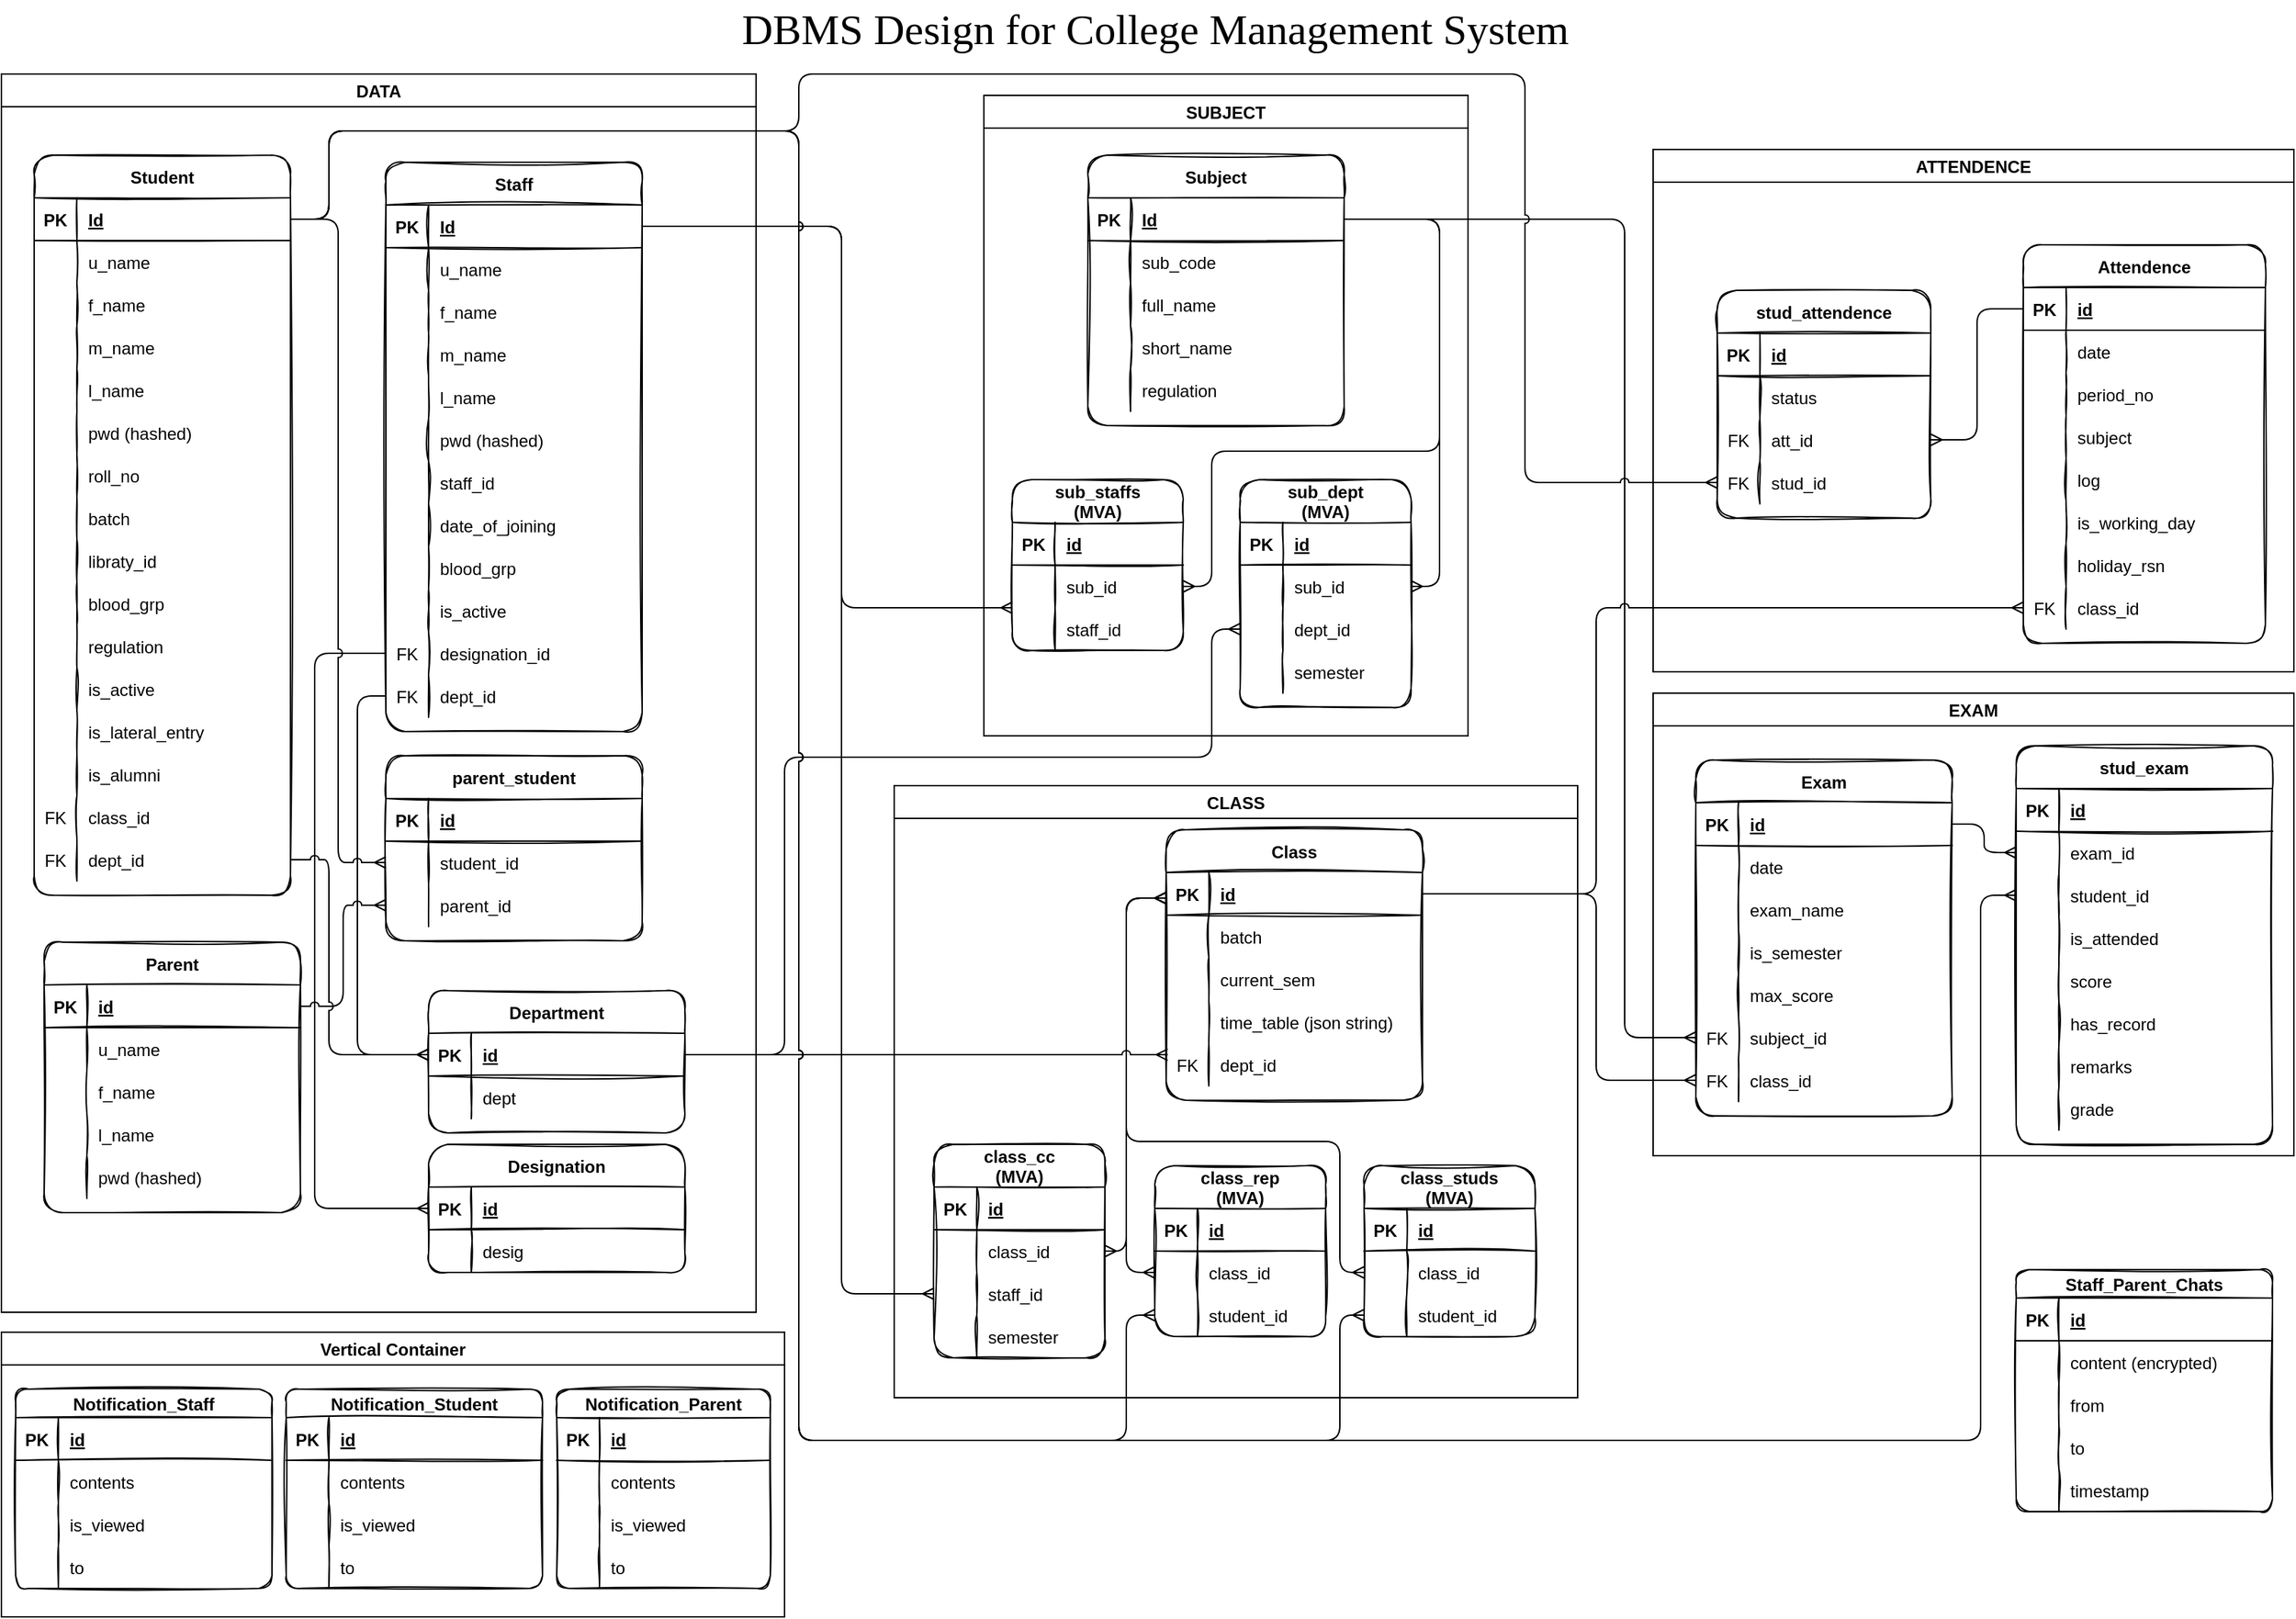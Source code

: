 <mxfile version="15.8.0" type="device"><diagram id="R2lEEEUBdFMjLlhIrx00" name="Page-1"><mxGraphModel dx="723" dy="1617" grid="1" gridSize="10" guides="1" tooltips="1" connect="1" arrows="1" fold="1" page="1" pageScale="1" pageWidth="1654" pageHeight="1169" math="0" shadow="0" extFonts="Permanent Marker^https://fonts.googleapis.com/css?family=Permanent+Marker"><root><mxCell id="0"/><mxCell id="1" parent="0"/><mxCell id="H8LfzePFBa13e7h_A_IS-1" value="Student" style="shape=table;startSize=30;container=1;collapsible=1;childLayout=tableLayout;fixedRows=1;rowLines=0;fontStyle=1;align=center;resizeLast=1;sketch=1;rounded=1;shadow=0;" parent="1" vertex="1"><mxGeometry x="43" y="-1051" width="180" height="520" as="geometry"/></mxCell><mxCell id="H8LfzePFBa13e7h_A_IS-2" value="" style="shape=partialRectangle;collapsible=0;dropTarget=0;pointerEvents=0;fillColor=none;top=0;left=0;bottom=1;right=0;points=[[0,0.5],[1,0.5]];portConstraint=eastwest;sketch=1;" parent="H8LfzePFBa13e7h_A_IS-1" vertex="1"><mxGeometry y="30" width="180" height="30" as="geometry"/></mxCell><mxCell id="H8LfzePFBa13e7h_A_IS-3" value="PK" style="shape=partialRectangle;connectable=0;fillColor=none;top=0;left=0;bottom=0;right=0;fontStyle=1;overflow=hidden;sketch=1;" parent="H8LfzePFBa13e7h_A_IS-2" vertex="1"><mxGeometry width="30" height="30" as="geometry"><mxRectangle width="30" height="30" as="alternateBounds"/></mxGeometry></mxCell><mxCell id="H8LfzePFBa13e7h_A_IS-4" value="Id" style="shape=partialRectangle;connectable=0;fillColor=none;top=0;left=0;bottom=0;right=0;align=left;spacingLeft=6;fontStyle=5;overflow=hidden;sketch=1;" parent="H8LfzePFBa13e7h_A_IS-2" vertex="1"><mxGeometry x="30" width="150" height="30" as="geometry"><mxRectangle width="150" height="30" as="alternateBounds"/></mxGeometry></mxCell><mxCell id="H8LfzePFBa13e7h_A_IS-5" value="" style="shape=partialRectangle;collapsible=0;dropTarget=0;pointerEvents=0;fillColor=none;top=0;left=0;bottom=0;right=0;points=[[0,0.5],[1,0.5]];portConstraint=eastwest;sketch=1;" parent="H8LfzePFBa13e7h_A_IS-1" vertex="1"><mxGeometry y="60" width="180" height="30" as="geometry"/></mxCell><mxCell id="H8LfzePFBa13e7h_A_IS-6" value="" style="shape=partialRectangle;connectable=0;fillColor=none;top=0;left=0;bottom=0;right=0;editable=1;overflow=hidden;sketch=1;" parent="H8LfzePFBa13e7h_A_IS-5" vertex="1"><mxGeometry width="30" height="30" as="geometry"><mxRectangle width="30" height="30" as="alternateBounds"/></mxGeometry></mxCell><mxCell id="H8LfzePFBa13e7h_A_IS-7" value="u_name" style="shape=partialRectangle;connectable=0;fillColor=none;top=0;left=0;bottom=0;right=0;align=left;spacingLeft=6;overflow=hidden;sketch=1;" parent="H8LfzePFBa13e7h_A_IS-5" vertex="1"><mxGeometry x="30" width="150" height="30" as="geometry"><mxRectangle width="150" height="30" as="alternateBounds"/></mxGeometry></mxCell><mxCell id="H8LfzePFBa13e7h_A_IS-8" value="" style="shape=partialRectangle;collapsible=0;dropTarget=0;pointerEvents=0;fillColor=none;top=0;left=0;bottom=0;right=0;points=[[0,0.5],[1,0.5]];portConstraint=eastwest;sketch=1;" parent="H8LfzePFBa13e7h_A_IS-1" vertex="1"><mxGeometry y="90" width="180" height="30" as="geometry"/></mxCell><mxCell id="H8LfzePFBa13e7h_A_IS-9" value="" style="shape=partialRectangle;connectable=0;fillColor=none;top=0;left=0;bottom=0;right=0;editable=1;overflow=hidden;sketch=1;" parent="H8LfzePFBa13e7h_A_IS-8" vertex="1"><mxGeometry width="30" height="30" as="geometry"><mxRectangle width="30" height="30" as="alternateBounds"/></mxGeometry></mxCell><mxCell id="H8LfzePFBa13e7h_A_IS-10" value="f_name" style="shape=partialRectangle;connectable=0;fillColor=none;top=0;left=0;bottom=0;right=0;align=left;spacingLeft=6;overflow=hidden;sketch=1;" parent="H8LfzePFBa13e7h_A_IS-8" vertex="1"><mxGeometry x="30" width="150" height="30" as="geometry"><mxRectangle width="150" height="30" as="alternateBounds"/></mxGeometry></mxCell><mxCell id="H8LfzePFBa13e7h_A_IS-11" value="" style="shape=partialRectangle;collapsible=0;dropTarget=0;pointerEvents=0;fillColor=none;top=0;left=0;bottom=0;right=0;points=[[0,0.5],[1,0.5]];portConstraint=eastwest;sketch=1;" parent="H8LfzePFBa13e7h_A_IS-1" vertex="1"><mxGeometry y="120" width="180" height="30" as="geometry"/></mxCell><mxCell id="H8LfzePFBa13e7h_A_IS-12" value="" style="shape=partialRectangle;connectable=0;fillColor=none;top=0;left=0;bottom=0;right=0;editable=1;overflow=hidden;sketch=1;" parent="H8LfzePFBa13e7h_A_IS-11" vertex="1"><mxGeometry width="30" height="30" as="geometry"><mxRectangle width="30" height="30" as="alternateBounds"/></mxGeometry></mxCell><mxCell id="H8LfzePFBa13e7h_A_IS-13" value="m_name" style="shape=partialRectangle;connectable=0;fillColor=none;top=0;left=0;bottom=0;right=0;align=left;spacingLeft=6;overflow=hidden;sketch=1;" parent="H8LfzePFBa13e7h_A_IS-11" vertex="1"><mxGeometry x="30" width="150" height="30" as="geometry"><mxRectangle width="150" height="30" as="alternateBounds"/></mxGeometry></mxCell><mxCell id="H8LfzePFBa13e7h_A_IS-43" value="" style="shape=partialRectangle;collapsible=0;dropTarget=0;pointerEvents=0;fillColor=none;top=0;left=0;bottom=0;right=0;points=[[0,0.5],[1,0.5]];portConstraint=eastwest;sketch=1;" parent="H8LfzePFBa13e7h_A_IS-1" vertex="1"><mxGeometry y="150" width="180" height="30" as="geometry"/></mxCell><mxCell id="H8LfzePFBa13e7h_A_IS-44" value="" style="shape=partialRectangle;connectable=0;fillColor=none;top=0;left=0;bottom=0;right=0;editable=1;overflow=hidden;sketch=1;" parent="H8LfzePFBa13e7h_A_IS-43" vertex="1"><mxGeometry width="30" height="30" as="geometry"><mxRectangle width="30" height="30" as="alternateBounds"/></mxGeometry></mxCell><mxCell id="H8LfzePFBa13e7h_A_IS-45" value="l_name " style="shape=partialRectangle;connectable=0;fillColor=none;top=0;left=0;bottom=0;right=0;align=left;spacingLeft=6;overflow=hidden;sketch=1;" parent="H8LfzePFBa13e7h_A_IS-43" vertex="1"><mxGeometry x="30" width="150" height="30" as="geometry"><mxRectangle width="150" height="30" as="alternateBounds"/></mxGeometry></mxCell><mxCell id="H8LfzePFBa13e7h_A_IS-39" value="" style="shape=partialRectangle;collapsible=0;dropTarget=0;pointerEvents=0;fillColor=none;top=0;left=0;bottom=0;right=0;points=[[0,0.5],[1,0.5]];portConstraint=eastwest;sketch=1;" parent="H8LfzePFBa13e7h_A_IS-1" vertex="1"><mxGeometry y="180" width="180" height="30" as="geometry"/></mxCell><mxCell id="H8LfzePFBa13e7h_A_IS-40" value="" style="shape=partialRectangle;connectable=0;fillColor=none;top=0;left=0;bottom=0;right=0;editable=1;overflow=hidden;sketch=1;" parent="H8LfzePFBa13e7h_A_IS-39" vertex="1"><mxGeometry width="30" height="30" as="geometry"><mxRectangle width="30" height="30" as="alternateBounds"/></mxGeometry></mxCell><mxCell id="H8LfzePFBa13e7h_A_IS-41" value="pwd (hashed)" style="shape=partialRectangle;connectable=0;fillColor=none;top=0;left=0;bottom=0;right=0;align=left;spacingLeft=6;overflow=hidden;sketch=1;" parent="H8LfzePFBa13e7h_A_IS-39" vertex="1"><mxGeometry x="30" width="150" height="30" as="geometry"><mxRectangle width="150" height="30" as="alternateBounds"/></mxGeometry></mxCell><mxCell id="H8LfzePFBa13e7h_A_IS-35" value="" style="shape=partialRectangle;collapsible=0;dropTarget=0;pointerEvents=0;fillColor=none;top=0;left=0;bottom=0;right=0;points=[[0,0.5],[1,0.5]];portConstraint=eastwest;sketch=1;" parent="H8LfzePFBa13e7h_A_IS-1" vertex="1"><mxGeometry y="210" width="180" height="30" as="geometry"/></mxCell><mxCell id="H8LfzePFBa13e7h_A_IS-36" value="" style="shape=partialRectangle;connectable=0;fillColor=none;top=0;left=0;bottom=0;right=0;editable=1;overflow=hidden;sketch=1;" parent="H8LfzePFBa13e7h_A_IS-35" vertex="1"><mxGeometry width="30" height="30" as="geometry"><mxRectangle width="30" height="30" as="alternateBounds"/></mxGeometry></mxCell><mxCell id="H8LfzePFBa13e7h_A_IS-37" value="roll_no " style="shape=partialRectangle;connectable=0;fillColor=none;top=0;left=0;bottom=0;right=0;align=left;spacingLeft=6;overflow=hidden;sketch=1;" parent="H8LfzePFBa13e7h_A_IS-35" vertex="1"><mxGeometry x="30" width="150" height="30" as="geometry"><mxRectangle width="150" height="30" as="alternateBounds"/></mxGeometry></mxCell><mxCell id="H8LfzePFBa13e7h_A_IS-31" value="" style="shape=partialRectangle;collapsible=0;dropTarget=0;pointerEvents=0;fillColor=none;top=0;left=0;bottom=0;right=0;points=[[0,0.5],[1,0.5]];portConstraint=eastwest;sketch=1;" parent="H8LfzePFBa13e7h_A_IS-1" vertex="1"><mxGeometry y="240" width="180" height="30" as="geometry"/></mxCell><mxCell id="H8LfzePFBa13e7h_A_IS-32" value="" style="shape=partialRectangle;connectable=0;fillColor=none;top=0;left=0;bottom=0;right=0;editable=1;overflow=hidden;sketch=1;" parent="H8LfzePFBa13e7h_A_IS-31" vertex="1"><mxGeometry width="30" height="30" as="geometry"><mxRectangle width="30" height="30" as="alternateBounds"/></mxGeometry></mxCell><mxCell id="H8LfzePFBa13e7h_A_IS-33" value="batch" style="shape=partialRectangle;connectable=0;fillColor=none;top=0;left=0;bottom=0;right=0;align=left;spacingLeft=6;overflow=hidden;sketch=1;" parent="H8LfzePFBa13e7h_A_IS-31" vertex="1"><mxGeometry x="30" width="150" height="30" as="geometry"><mxRectangle width="150" height="30" as="alternateBounds"/></mxGeometry></mxCell><mxCell id="H8LfzePFBa13e7h_A_IS-27" value="" style="shape=partialRectangle;collapsible=0;dropTarget=0;pointerEvents=0;fillColor=none;top=0;left=0;bottom=0;right=0;points=[[0,0.5],[1,0.5]];portConstraint=eastwest;sketch=1;" parent="H8LfzePFBa13e7h_A_IS-1" vertex="1"><mxGeometry y="270" width="180" height="30" as="geometry"/></mxCell><mxCell id="H8LfzePFBa13e7h_A_IS-28" value="" style="shape=partialRectangle;connectable=0;fillColor=none;top=0;left=0;bottom=0;right=0;editable=1;overflow=hidden;sketch=1;" parent="H8LfzePFBa13e7h_A_IS-27" vertex="1"><mxGeometry width="30" height="30" as="geometry"><mxRectangle width="30" height="30" as="alternateBounds"/></mxGeometry></mxCell><mxCell id="H8LfzePFBa13e7h_A_IS-29" value="libraty_id " style="shape=partialRectangle;connectable=0;fillColor=none;top=0;left=0;bottom=0;right=0;align=left;spacingLeft=6;overflow=hidden;sketch=1;" parent="H8LfzePFBa13e7h_A_IS-27" vertex="1"><mxGeometry x="30" width="150" height="30" as="geometry"><mxRectangle width="150" height="30" as="alternateBounds"/></mxGeometry></mxCell><mxCell id="H8LfzePFBa13e7h_A_IS-19" value="" style="shape=partialRectangle;collapsible=0;dropTarget=0;pointerEvents=0;fillColor=none;top=0;left=0;bottom=0;right=0;points=[[0,0.5],[1,0.5]];portConstraint=eastwest;sketch=1;" parent="H8LfzePFBa13e7h_A_IS-1" vertex="1"><mxGeometry y="300" width="180" height="30" as="geometry"/></mxCell><mxCell id="H8LfzePFBa13e7h_A_IS-20" value="" style="shape=partialRectangle;connectable=0;fillColor=none;top=0;left=0;bottom=0;right=0;editable=1;overflow=hidden;sketch=1;" parent="H8LfzePFBa13e7h_A_IS-19" vertex="1"><mxGeometry width="30" height="30" as="geometry"><mxRectangle width="30" height="30" as="alternateBounds"/></mxGeometry></mxCell><mxCell id="H8LfzePFBa13e7h_A_IS-21" value="blood_grp" style="shape=partialRectangle;connectable=0;fillColor=none;top=0;left=0;bottom=0;right=0;align=left;spacingLeft=6;overflow=hidden;sketch=1;" parent="H8LfzePFBa13e7h_A_IS-19" vertex="1"><mxGeometry x="30" width="150" height="30" as="geometry"><mxRectangle width="150" height="30" as="alternateBounds"/></mxGeometry></mxCell><mxCell id="H8LfzePFBa13e7h_A_IS-15" value="" style="shape=partialRectangle;collapsible=0;dropTarget=0;pointerEvents=0;fillColor=none;top=0;left=0;bottom=0;right=0;points=[[0,0.5],[1,0.5]];portConstraint=eastwest;sketch=1;" parent="H8LfzePFBa13e7h_A_IS-1" vertex="1"><mxGeometry y="330" width="180" height="30" as="geometry"/></mxCell><mxCell id="H8LfzePFBa13e7h_A_IS-16" value="" style="shape=partialRectangle;connectable=0;fillColor=none;top=0;left=0;bottom=0;right=0;editable=1;overflow=hidden;sketch=1;" parent="H8LfzePFBa13e7h_A_IS-15" vertex="1"><mxGeometry width="30" height="30" as="geometry"><mxRectangle width="30" height="30" as="alternateBounds"/></mxGeometry></mxCell><mxCell id="H8LfzePFBa13e7h_A_IS-17" value="regulation" style="shape=partialRectangle;connectable=0;fillColor=none;top=0;left=0;bottom=0;right=0;align=left;spacingLeft=6;overflow=hidden;sketch=1;" parent="H8LfzePFBa13e7h_A_IS-15" vertex="1"><mxGeometry x="30" width="150" height="30" as="geometry"><mxRectangle width="150" height="30" as="alternateBounds"/></mxGeometry></mxCell><mxCell id="H8LfzePFBa13e7h_A_IS-23" value="" style="shape=partialRectangle;collapsible=0;dropTarget=0;pointerEvents=0;fillColor=none;top=0;left=0;bottom=0;right=0;points=[[0,0.5],[1,0.5]];portConstraint=eastwest;sketch=1;" parent="H8LfzePFBa13e7h_A_IS-1" vertex="1"><mxGeometry y="360" width="180" height="30" as="geometry"/></mxCell><mxCell id="H8LfzePFBa13e7h_A_IS-24" value="" style="shape=partialRectangle;connectable=0;fillColor=none;top=0;left=0;bottom=0;right=0;editable=1;overflow=hidden;sketch=1;" parent="H8LfzePFBa13e7h_A_IS-23" vertex="1"><mxGeometry width="30" height="30" as="geometry"><mxRectangle width="30" height="30" as="alternateBounds"/></mxGeometry></mxCell><mxCell id="H8LfzePFBa13e7h_A_IS-25" value="is_active" style="shape=partialRectangle;connectable=0;fillColor=none;top=0;left=0;bottom=0;right=0;align=left;spacingLeft=6;overflow=hidden;sketch=1;" parent="H8LfzePFBa13e7h_A_IS-23" vertex="1"><mxGeometry x="30" width="150" height="30" as="geometry"><mxRectangle width="150" height="30" as="alternateBounds"/></mxGeometry></mxCell><mxCell id="H8LfzePFBa13e7h_A_IS-212" value="" style="shape=partialRectangle;collapsible=0;dropTarget=0;pointerEvents=0;fillColor=none;top=0;left=0;bottom=0;right=0;points=[[0,0.5],[1,0.5]];portConstraint=eastwest;sketch=1;" parent="H8LfzePFBa13e7h_A_IS-1" vertex="1"><mxGeometry y="390" width="180" height="30" as="geometry"/></mxCell><mxCell id="H8LfzePFBa13e7h_A_IS-213" value="" style="shape=partialRectangle;connectable=0;fillColor=none;top=0;left=0;bottom=0;right=0;editable=1;overflow=hidden;sketch=1;" parent="H8LfzePFBa13e7h_A_IS-212" vertex="1"><mxGeometry width="30" height="30" as="geometry"><mxRectangle width="30" height="30" as="alternateBounds"/></mxGeometry></mxCell><mxCell id="H8LfzePFBa13e7h_A_IS-214" value="is_lateral_entry" style="shape=partialRectangle;connectable=0;fillColor=none;top=0;left=0;bottom=0;right=0;align=left;spacingLeft=6;overflow=hidden;sketch=1;" parent="H8LfzePFBa13e7h_A_IS-212" vertex="1"><mxGeometry x="30" width="150" height="30" as="geometry"><mxRectangle width="150" height="30" as="alternateBounds"/></mxGeometry></mxCell><mxCell id="H8LfzePFBa13e7h_A_IS-47" value="" style="shape=partialRectangle;collapsible=0;dropTarget=0;pointerEvents=0;fillColor=none;top=0;left=0;bottom=0;right=0;points=[[0,0.5],[1,0.5]];portConstraint=eastwest;sketch=1;" parent="H8LfzePFBa13e7h_A_IS-1" vertex="1"><mxGeometry y="420" width="180" height="30" as="geometry"/></mxCell><mxCell id="H8LfzePFBa13e7h_A_IS-48" value="" style="shape=partialRectangle;connectable=0;fillColor=none;top=0;left=0;bottom=0;right=0;editable=1;overflow=hidden;sketch=1;" parent="H8LfzePFBa13e7h_A_IS-47" vertex="1"><mxGeometry width="30" height="30" as="geometry"><mxRectangle width="30" height="30" as="alternateBounds"/></mxGeometry></mxCell><mxCell id="H8LfzePFBa13e7h_A_IS-49" value="is_alumni" style="shape=partialRectangle;connectable=0;fillColor=none;top=0;left=0;bottom=0;right=0;align=left;spacingLeft=6;overflow=hidden;sketch=1;" parent="H8LfzePFBa13e7h_A_IS-47" vertex="1"><mxGeometry x="30" width="150" height="30" as="geometry"><mxRectangle width="150" height="30" as="alternateBounds"/></mxGeometry></mxCell><mxCell id="H8LfzePFBa13e7h_A_IS-55" value="" style="shape=partialRectangle;collapsible=0;dropTarget=0;pointerEvents=0;fillColor=none;top=0;left=0;bottom=0;right=0;points=[[0,0.5],[1,0.5]];portConstraint=eastwest;sketch=1;" parent="H8LfzePFBa13e7h_A_IS-1" vertex="1"><mxGeometry y="450" width="180" height="30" as="geometry"/></mxCell><mxCell id="H8LfzePFBa13e7h_A_IS-56" value="FK" style="shape=partialRectangle;connectable=0;fillColor=none;top=0;left=0;bottom=0;right=0;fontStyle=0;overflow=hidden;sketch=1;" parent="H8LfzePFBa13e7h_A_IS-55" vertex="1"><mxGeometry width="30" height="30" as="geometry"><mxRectangle width="30" height="30" as="alternateBounds"/></mxGeometry></mxCell><mxCell id="H8LfzePFBa13e7h_A_IS-57" value="class_id" style="shape=partialRectangle;connectable=0;fillColor=none;top=0;left=0;bottom=0;right=0;align=left;spacingLeft=6;fontStyle=0;overflow=hidden;sketch=1;" parent="H8LfzePFBa13e7h_A_IS-55" vertex="1"><mxGeometry x="30" width="150" height="30" as="geometry"><mxRectangle width="150" height="30" as="alternateBounds"/></mxGeometry></mxCell><mxCell id="H8LfzePFBa13e7h_A_IS-51" value="" style="shape=partialRectangle;collapsible=0;dropTarget=0;pointerEvents=0;fillColor=none;top=0;left=0;bottom=0;right=0;points=[[0,0.5],[1,0.5]];portConstraint=eastwest;sketch=1;" parent="H8LfzePFBa13e7h_A_IS-1" vertex="1"><mxGeometry y="480" width="180" height="30" as="geometry"/></mxCell><mxCell id="H8LfzePFBa13e7h_A_IS-52" value="FK" style="shape=partialRectangle;connectable=0;fillColor=none;top=0;left=0;bottom=0;right=0;fontStyle=0;overflow=hidden;sketch=1;" parent="H8LfzePFBa13e7h_A_IS-51" vertex="1"><mxGeometry width="30" height="30" as="geometry"><mxRectangle width="30" height="30" as="alternateBounds"/></mxGeometry></mxCell><mxCell id="H8LfzePFBa13e7h_A_IS-53" value="dept_id" style="shape=partialRectangle;connectable=0;fillColor=none;top=0;left=0;bottom=0;right=0;align=left;spacingLeft=6;fontStyle=0;overflow=hidden;sketch=1;" parent="H8LfzePFBa13e7h_A_IS-51" vertex="1"><mxGeometry x="30" width="150" height="30" as="geometry"><mxRectangle width="150" height="30" as="alternateBounds"/></mxGeometry></mxCell><mxCell id="H8LfzePFBa13e7h_A_IS-218" value="class_cc&#10;(MVA)" style="shape=table;startSize=30;container=1;collapsible=1;childLayout=tableLayout;fixedRows=1;rowLines=0;fontStyle=1;align=center;resizeLast=1;rounded=1;shadow=0;sketch=1;" parent="1" vertex="1"><mxGeometry x="675" y="-356" width="120" height="150" as="geometry"/></mxCell><mxCell id="H8LfzePFBa13e7h_A_IS-219" value="" style="shape=partialRectangle;collapsible=0;dropTarget=0;pointerEvents=0;fillColor=none;top=0;left=0;bottom=1;right=0;points=[[0,0.5],[1,0.5]];portConstraint=eastwest;rounded=1;shadow=0;sketch=1;" parent="H8LfzePFBa13e7h_A_IS-218" vertex="1"><mxGeometry y="30" width="120" height="30" as="geometry"/></mxCell><mxCell id="H8LfzePFBa13e7h_A_IS-220" value="PK" style="shape=partialRectangle;connectable=0;fillColor=none;top=0;left=0;bottom=0;right=0;fontStyle=1;overflow=hidden;rounded=1;shadow=0;sketch=1;" parent="H8LfzePFBa13e7h_A_IS-219" vertex="1"><mxGeometry width="30" height="30" as="geometry"><mxRectangle width="30" height="30" as="alternateBounds"/></mxGeometry></mxCell><mxCell id="H8LfzePFBa13e7h_A_IS-221" value="id" style="shape=partialRectangle;connectable=0;fillColor=none;top=0;left=0;bottom=0;right=0;align=left;spacingLeft=6;fontStyle=5;overflow=hidden;rounded=1;shadow=0;sketch=1;" parent="H8LfzePFBa13e7h_A_IS-219" vertex="1"><mxGeometry x="30" width="90" height="30" as="geometry"><mxRectangle width="90" height="30" as="alternateBounds"/></mxGeometry></mxCell><mxCell id="H8LfzePFBa13e7h_A_IS-222" value="" style="shape=partialRectangle;collapsible=0;dropTarget=0;pointerEvents=0;fillColor=none;top=0;left=0;bottom=0;right=0;points=[[0,0.5],[1,0.5]];portConstraint=eastwest;rounded=1;shadow=0;sketch=1;" parent="H8LfzePFBa13e7h_A_IS-218" vertex="1"><mxGeometry y="60" width="120" height="30" as="geometry"/></mxCell><mxCell id="H8LfzePFBa13e7h_A_IS-223" value="" style="shape=partialRectangle;connectable=0;fillColor=none;top=0;left=0;bottom=0;right=0;editable=1;overflow=hidden;rounded=1;shadow=0;sketch=1;" parent="H8LfzePFBa13e7h_A_IS-222" vertex="1"><mxGeometry width="30" height="30" as="geometry"><mxRectangle width="30" height="30" as="alternateBounds"/></mxGeometry></mxCell><mxCell id="H8LfzePFBa13e7h_A_IS-224" value="class_id" style="shape=partialRectangle;connectable=0;fillColor=none;top=0;left=0;bottom=0;right=0;align=left;spacingLeft=6;overflow=hidden;rounded=1;shadow=0;sketch=1;" parent="H8LfzePFBa13e7h_A_IS-222" vertex="1"><mxGeometry x="30" width="90" height="30" as="geometry"><mxRectangle width="90" height="30" as="alternateBounds"/></mxGeometry></mxCell><mxCell id="H8LfzePFBa13e7h_A_IS-225" value="" style="shape=partialRectangle;collapsible=0;dropTarget=0;pointerEvents=0;fillColor=none;top=0;left=0;bottom=0;right=0;points=[[0,0.5],[1,0.5]];portConstraint=eastwest;rounded=1;shadow=0;sketch=1;" parent="H8LfzePFBa13e7h_A_IS-218" vertex="1"><mxGeometry y="90" width="120" height="30" as="geometry"/></mxCell><mxCell id="H8LfzePFBa13e7h_A_IS-226" value="" style="shape=partialRectangle;connectable=0;fillColor=none;top=0;left=0;bottom=0;right=0;editable=1;overflow=hidden;rounded=1;shadow=0;sketch=1;" parent="H8LfzePFBa13e7h_A_IS-225" vertex="1"><mxGeometry width="30" height="30" as="geometry"><mxRectangle width="30" height="30" as="alternateBounds"/></mxGeometry></mxCell><mxCell id="H8LfzePFBa13e7h_A_IS-227" value="staff_id" style="shape=partialRectangle;connectable=0;fillColor=none;top=0;left=0;bottom=0;right=0;align=left;spacingLeft=6;overflow=hidden;rounded=1;shadow=0;sketch=1;" parent="H8LfzePFBa13e7h_A_IS-225" vertex="1"><mxGeometry x="30" width="90" height="30" as="geometry"><mxRectangle width="90" height="30" as="alternateBounds"/></mxGeometry></mxCell><mxCell id="H8LfzePFBa13e7h_A_IS-228" value="" style="shape=partialRectangle;collapsible=0;dropTarget=0;pointerEvents=0;fillColor=none;top=0;left=0;bottom=0;right=0;points=[[0,0.5],[1,0.5]];portConstraint=eastwest;rounded=1;shadow=0;sketch=1;" parent="H8LfzePFBa13e7h_A_IS-218" vertex="1"><mxGeometry y="120" width="120" height="30" as="geometry"/></mxCell><mxCell id="H8LfzePFBa13e7h_A_IS-229" value="" style="shape=partialRectangle;connectable=0;fillColor=none;top=0;left=0;bottom=0;right=0;editable=1;overflow=hidden;rounded=1;shadow=0;sketch=1;" parent="H8LfzePFBa13e7h_A_IS-228" vertex="1"><mxGeometry width="30" height="30" as="geometry"><mxRectangle width="30" height="30" as="alternateBounds"/></mxGeometry></mxCell><mxCell id="H8LfzePFBa13e7h_A_IS-230" value="semester" style="shape=partialRectangle;connectable=0;fillColor=none;top=0;left=0;bottom=0;right=0;align=left;spacingLeft=6;overflow=hidden;rounded=1;shadow=0;sketch=1;" parent="H8LfzePFBa13e7h_A_IS-228" vertex="1"><mxGeometry x="30" width="90" height="30" as="geometry"><mxRectangle width="90" height="30" as="alternateBounds"/></mxGeometry></mxCell><mxCell id="H8LfzePFBa13e7h_A_IS-231" style="edgeStyle=orthogonalEdgeStyle;rounded=1;jumpStyle=arc;orthogonalLoop=1;jettySize=auto;html=1;startArrow=ERmany;startFill=0;endArrow=ERmany;endFill=0;" parent="1" source="H8LfzePFBa13e7h_A_IS-198" edge="1" target="H8LfzePFBa13e7h_A_IS-222"><mxGeometry relative="1" as="geometry"><mxPoint x="748" y="-281" as="targetPoint"/><Array as="points"><mxPoint x="810" y="-529"/><mxPoint x="810" y="-281"/></Array><mxPoint x="800" y="-529" as="sourcePoint"/></mxGeometry></mxCell><mxCell id="H8LfzePFBa13e7h_A_IS-232" value="class_rep&#10;(MVA)" style="shape=table;startSize=30;container=1;collapsible=1;childLayout=tableLayout;fixedRows=1;rowLines=0;fontStyle=1;align=center;resizeLast=1;rounded=1;shadow=0;sketch=1;" parent="1" vertex="1"><mxGeometry x="830" y="-341" width="120" height="120" as="geometry"/></mxCell><mxCell id="H8LfzePFBa13e7h_A_IS-233" value="" style="shape=partialRectangle;collapsible=0;dropTarget=0;pointerEvents=0;fillColor=none;top=0;left=0;bottom=1;right=0;points=[[0,0.5],[1,0.5]];portConstraint=eastwest;rounded=1;shadow=0;sketch=1;" parent="H8LfzePFBa13e7h_A_IS-232" vertex="1"><mxGeometry y="30" width="120" height="30" as="geometry"/></mxCell><mxCell id="H8LfzePFBa13e7h_A_IS-234" value="PK" style="shape=partialRectangle;connectable=0;fillColor=none;top=0;left=0;bottom=0;right=0;fontStyle=1;overflow=hidden;rounded=1;shadow=0;sketch=1;" parent="H8LfzePFBa13e7h_A_IS-233" vertex="1"><mxGeometry width="30" height="30" as="geometry"><mxRectangle width="30" height="30" as="alternateBounds"/></mxGeometry></mxCell><mxCell id="H8LfzePFBa13e7h_A_IS-235" value="id" style="shape=partialRectangle;connectable=0;fillColor=none;top=0;left=0;bottom=0;right=0;align=left;spacingLeft=6;fontStyle=5;overflow=hidden;rounded=1;shadow=0;sketch=1;" parent="H8LfzePFBa13e7h_A_IS-233" vertex="1"><mxGeometry x="30" width="90" height="30" as="geometry"><mxRectangle width="90" height="30" as="alternateBounds"/></mxGeometry></mxCell><mxCell id="H8LfzePFBa13e7h_A_IS-236" value="" style="shape=partialRectangle;collapsible=0;dropTarget=0;pointerEvents=0;fillColor=none;top=0;left=0;bottom=0;right=0;points=[[0,0.5],[1,0.5]];portConstraint=eastwest;rounded=1;shadow=0;sketch=1;" parent="H8LfzePFBa13e7h_A_IS-232" vertex="1"><mxGeometry y="60" width="120" height="30" as="geometry"/></mxCell><mxCell id="H8LfzePFBa13e7h_A_IS-237" value="" style="shape=partialRectangle;connectable=0;fillColor=none;top=0;left=0;bottom=0;right=0;editable=1;overflow=hidden;rounded=1;shadow=0;sketch=1;" parent="H8LfzePFBa13e7h_A_IS-236" vertex="1"><mxGeometry width="30" height="30" as="geometry"><mxRectangle width="30" height="30" as="alternateBounds"/></mxGeometry></mxCell><mxCell id="H8LfzePFBa13e7h_A_IS-238" value="class_id" style="shape=partialRectangle;connectable=0;fillColor=none;top=0;left=0;bottom=0;right=0;align=left;spacingLeft=6;overflow=hidden;rounded=1;shadow=0;sketch=1;" parent="H8LfzePFBa13e7h_A_IS-236" vertex="1"><mxGeometry x="30" width="90" height="30" as="geometry"><mxRectangle width="90" height="30" as="alternateBounds"/></mxGeometry></mxCell><mxCell id="H8LfzePFBa13e7h_A_IS-239" value="" style="shape=partialRectangle;collapsible=0;dropTarget=0;pointerEvents=0;fillColor=none;top=0;left=0;bottom=0;right=0;points=[[0,0.5],[1,0.5]];portConstraint=eastwest;rounded=1;shadow=0;sketch=1;" parent="H8LfzePFBa13e7h_A_IS-232" vertex="1"><mxGeometry y="90" width="120" height="30" as="geometry"/></mxCell><mxCell id="H8LfzePFBa13e7h_A_IS-240" value="" style="shape=partialRectangle;connectable=0;fillColor=none;top=0;left=0;bottom=0;right=0;editable=1;overflow=hidden;rounded=1;shadow=0;sketch=1;" parent="H8LfzePFBa13e7h_A_IS-239" vertex="1"><mxGeometry width="30" height="30" as="geometry"><mxRectangle width="30" height="30" as="alternateBounds"/></mxGeometry></mxCell><mxCell id="H8LfzePFBa13e7h_A_IS-241" value="student_id" style="shape=partialRectangle;connectable=0;fillColor=none;top=0;left=0;bottom=0;right=0;align=left;spacingLeft=6;overflow=hidden;rounded=1;shadow=0;sketch=1;" parent="H8LfzePFBa13e7h_A_IS-239" vertex="1"><mxGeometry x="30" width="90" height="30" as="geometry"><mxRectangle width="90" height="30" as="alternateBounds"/></mxGeometry></mxCell><mxCell id="H8LfzePFBa13e7h_A_IS-247" value="class_studs&#10;(MVA)" style="shape=table;startSize=30;container=1;collapsible=1;childLayout=tableLayout;fixedRows=1;rowLines=0;fontStyle=1;align=center;resizeLast=1;rounded=1;shadow=0;sketch=1;" parent="1" vertex="1"><mxGeometry x="977" y="-341" width="120" height="120" as="geometry"/></mxCell><mxCell id="H8LfzePFBa13e7h_A_IS-248" value="" style="shape=partialRectangle;collapsible=0;dropTarget=0;pointerEvents=0;fillColor=none;top=0;left=0;bottom=1;right=0;points=[[0,0.5],[1,0.5]];portConstraint=eastwest;rounded=1;shadow=0;sketch=1;" parent="H8LfzePFBa13e7h_A_IS-247" vertex="1"><mxGeometry y="30" width="120" height="30" as="geometry"/></mxCell><mxCell id="H8LfzePFBa13e7h_A_IS-249" value="PK" style="shape=partialRectangle;connectable=0;fillColor=none;top=0;left=0;bottom=0;right=0;fontStyle=1;overflow=hidden;rounded=1;shadow=0;sketch=1;" parent="H8LfzePFBa13e7h_A_IS-248" vertex="1"><mxGeometry width="30" height="30" as="geometry"><mxRectangle width="30" height="30" as="alternateBounds"/></mxGeometry></mxCell><mxCell id="H8LfzePFBa13e7h_A_IS-250" value="id" style="shape=partialRectangle;connectable=0;fillColor=none;top=0;left=0;bottom=0;right=0;align=left;spacingLeft=6;fontStyle=5;overflow=hidden;rounded=1;shadow=0;sketch=1;" parent="H8LfzePFBa13e7h_A_IS-248" vertex="1"><mxGeometry x="30" width="90" height="30" as="geometry"><mxRectangle width="90" height="30" as="alternateBounds"/></mxGeometry></mxCell><mxCell id="H8LfzePFBa13e7h_A_IS-251" value="" style="shape=partialRectangle;collapsible=0;dropTarget=0;pointerEvents=0;fillColor=none;top=0;left=0;bottom=0;right=0;points=[[0,0.5],[1,0.5]];portConstraint=eastwest;rounded=1;shadow=0;sketch=1;" parent="H8LfzePFBa13e7h_A_IS-247" vertex="1"><mxGeometry y="60" width="120" height="30" as="geometry"/></mxCell><mxCell id="H8LfzePFBa13e7h_A_IS-252" value="" style="shape=partialRectangle;connectable=0;fillColor=none;top=0;left=0;bottom=0;right=0;editable=1;overflow=hidden;rounded=1;shadow=0;sketch=1;" parent="H8LfzePFBa13e7h_A_IS-251" vertex="1"><mxGeometry width="30" height="30" as="geometry"><mxRectangle width="30" height="30" as="alternateBounds"/></mxGeometry></mxCell><mxCell id="H8LfzePFBa13e7h_A_IS-253" value="class_id" style="shape=partialRectangle;connectable=0;fillColor=none;top=0;left=0;bottom=0;right=0;align=left;spacingLeft=6;overflow=hidden;rounded=1;shadow=0;sketch=1;" parent="H8LfzePFBa13e7h_A_IS-251" vertex="1"><mxGeometry x="30" width="90" height="30" as="geometry"><mxRectangle width="90" height="30" as="alternateBounds"/></mxGeometry></mxCell><mxCell id="H8LfzePFBa13e7h_A_IS-254" value="" style="shape=partialRectangle;collapsible=0;dropTarget=0;pointerEvents=0;fillColor=none;top=0;left=0;bottom=0;right=0;points=[[0,0.5],[1,0.5]];portConstraint=eastwest;rounded=1;shadow=0;sketch=1;" parent="H8LfzePFBa13e7h_A_IS-247" vertex="1"><mxGeometry y="90" width="120" height="30" as="geometry"/></mxCell><mxCell id="H8LfzePFBa13e7h_A_IS-255" value="" style="shape=partialRectangle;connectable=0;fillColor=none;top=0;left=0;bottom=0;right=0;editable=1;overflow=hidden;rounded=1;shadow=0;sketch=1;" parent="H8LfzePFBa13e7h_A_IS-254" vertex="1"><mxGeometry width="30" height="30" as="geometry"><mxRectangle width="30" height="30" as="alternateBounds"/></mxGeometry></mxCell><mxCell id="H8LfzePFBa13e7h_A_IS-256" value="student_id" style="shape=partialRectangle;connectable=0;fillColor=none;top=0;left=0;bottom=0;right=0;align=left;spacingLeft=6;overflow=hidden;rounded=1;shadow=0;sketch=1;" parent="H8LfzePFBa13e7h_A_IS-254" vertex="1"><mxGeometry x="30" width="90" height="30" as="geometry"><mxRectangle width="90" height="30" as="alternateBounds"/></mxGeometry></mxCell><mxCell id="H8LfzePFBa13e7h_A_IS-257" style="edgeStyle=orthogonalEdgeStyle;rounded=1;jumpStyle=arc;orthogonalLoop=1;jettySize=auto;html=1;startArrow=ERmany;startFill=0;endArrow=ERmany;endFill=0;entryX=0;entryY=0.5;entryDx=0;entryDy=0;" parent="1" source="H8LfzePFBa13e7h_A_IS-198" target="H8LfzePFBa13e7h_A_IS-236" edge="1"><mxGeometry relative="1" as="geometry"><mxPoint x="782" y="-519.0" as="sourcePoint"/><mxPoint x="786" y="-313.966" as="targetPoint"/><Array as="points"><mxPoint x="810" y="-529"/><mxPoint x="810" y="-266"/></Array></mxGeometry></mxCell><mxCell id="aLUvCtNUE_SG7AFcMtM5-1" value="Attendence" style="shape=table;startSize=30;container=1;collapsible=1;childLayout=tableLayout;fixedRows=1;rowLines=0;fontStyle=1;align=center;resizeLast=1;sketch=1;rounded=1;" parent="1" vertex="1"><mxGeometry x="1440" y="-988" width="170" height="280" as="geometry"/></mxCell><mxCell id="aLUvCtNUE_SG7AFcMtM5-2" value="" style="shape=partialRectangle;collapsible=0;dropTarget=0;pointerEvents=0;fillColor=none;top=0;left=0;bottom=1;right=0;points=[[0,0.5],[1,0.5]];portConstraint=eastwest;" parent="aLUvCtNUE_SG7AFcMtM5-1" vertex="1"><mxGeometry y="30" width="170" height="30" as="geometry"/></mxCell><mxCell id="aLUvCtNUE_SG7AFcMtM5-3" value="PK" style="shape=partialRectangle;connectable=0;fillColor=none;top=0;left=0;bottom=0;right=0;fontStyle=1;overflow=hidden;" parent="aLUvCtNUE_SG7AFcMtM5-2" vertex="1"><mxGeometry width="30" height="30" as="geometry"><mxRectangle width="30" height="30" as="alternateBounds"/></mxGeometry></mxCell><mxCell id="aLUvCtNUE_SG7AFcMtM5-4" value="id" style="shape=partialRectangle;connectable=0;fillColor=none;top=0;left=0;bottom=0;right=0;align=left;spacingLeft=6;fontStyle=5;overflow=hidden;" parent="aLUvCtNUE_SG7AFcMtM5-2" vertex="1"><mxGeometry x="30" width="140" height="30" as="geometry"><mxRectangle width="140" height="30" as="alternateBounds"/></mxGeometry></mxCell><mxCell id="aLUvCtNUE_SG7AFcMtM5-8" value="" style="shape=partialRectangle;collapsible=0;dropTarget=0;pointerEvents=0;fillColor=none;top=0;left=0;bottom=0;right=0;points=[[0,0.5],[1,0.5]];portConstraint=eastwest;" parent="aLUvCtNUE_SG7AFcMtM5-1" vertex="1"><mxGeometry y="60" width="170" height="30" as="geometry"/></mxCell><mxCell id="aLUvCtNUE_SG7AFcMtM5-9" value="" style="shape=partialRectangle;connectable=0;fillColor=none;top=0;left=0;bottom=0;right=0;editable=1;overflow=hidden;" parent="aLUvCtNUE_SG7AFcMtM5-8" vertex="1"><mxGeometry width="30" height="30" as="geometry"><mxRectangle width="30" height="30" as="alternateBounds"/></mxGeometry></mxCell><mxCell id="aLUvCtNUE_SG7AFcMtM5-10" value="date" style="shape=partialRectangle;connectable=0;fillColor=none;top=0;left=0;bottom=0;right=0;align=left;spacingLeft=6;overflow=hidden;" parent="aLUvCtNUE_SG7AFcMtM5-8" vertex="1"><mxGeometry x="30" width="140" height="30" as="geometry"><mxRectangle width="140" height="30" as="alternateBounds"/></mxGeometry></mxCell><mxCell id="aLUvCtNUE_SG7AFcMtM5-11" value="" style="shape=partialRectangle;collapsible=0;dropTarget=0;pointerEvents=0;fillColor=none;top=0;left=0;bottom=0;right=0;points=[[0,0.5],[1,0.5]];portConstraint=eastwest;" parent="aLUvCtNUE_SG7AFcMtM5-1" vertex="1"><mxGeometry y="90" width="170" height="30" as="geometry"/></mxCell><mxCell id="aLUvCtNUE_SG7AFcMtM5-12" value="" style="shape=partialRectangle;connectable=0;fillColor=none;top=0;left=0;bottom=0;right=0;editable=1;overflow=hidden;" parent="aLUvCtNUE_SG7AFcMtM5-11" vertex="1"><mxGeometry width="30" height="30" as="geometry"><mxRectangle width="30" height="30" as="alternateBounds"/></mxGeometry></mxCell><mxCell id="aLUvCtNUE_SG7AFcMtM5-13" value="period_no" style="shape=partialRectangle;connectable=0;fillColor=none;top=0;left=0;bottom=0;right=0;align=left;spacingLeft=6;overflow=hidden;" parent="aLUvCtNUE_SG7AFcMtM5-11" vertex="1"><mxGeometry x="30" width="140" height="30" as="geometry"><mxRectangle width="140" height="30" as="alternateBounds"/></mxGeometry></mxCell><mxCell id="aLUvCtNUE_SG7AFcMtM5-14" value="" style="shape=partialRectangle;collapsible=0;dropTarget=0;pointerEvents=0;fillColor=none;top=0;left=0;bottom=0;right=0;points=[[0,0.5],[1,0.5]];portConstraint=eastwest;" parent="aLUvCtNUE_SG7AFcMtM5-1" vertex="1"><mxGeometry y="120" width="170" height="30" as="geometry"/></mxCell><mxCell id="aLUvCtNUE_SG7AFcMtM5-15" value="" style="shape=partialRectangle;connectable=0;fillColor=none;top=0;left=0;bottom=0;right=0;editable=1;overflow=hidden;" parent="aLUvCtNUE_SG7AFcMtM5-14" vertex="1"><mxGeometry width="30" height="30" as="geometry"><mxRectangle width="30" height="30" as="alternateBounds"/></mxGeometry></mxCell><mxCell id="aLUvCtNUE_SG7AFcMtM5-16" value="subject" style="shape=partialRectangle;connectable=0;fillColor=none;top=0;left=0;bottom=0;right=0;align=left;spacingLeft=6;overflow=hidden;" parent="aLUvCtNUE_SG7AFcMtM5-14" vertex="1"><mxGeometry x="30" width="140" height="30" as="geometry"><mxRectangle width="140" height="30" as="alternateBounds"/></mxGeometry></mxCell><mxCell id="aLUvCtNUE_SG7AFcMtM5-17" value="" style="shape=partialRectangle;collapsible=0;dropTarget=0;pointerEvents=0;fillColor=none;top=0;left=0;bottom=0;right=0;points=[[0,0.5],[1,0.5]];portConstraint=eastwest;" parent="aLUvCtNUE_SG7AFcMtM5-1" vertex="1"><mxGeometry y="150" width="170" height="30" as="geometry"/></mxCell><mxCell id="aLUvCtNUE_SG7AFcMtM5-18" value="" style="shape=partialRectangle;connectable=0;fillColor=none;top=0;left=0;bottom=0;right=0;editable=1;overflow=hidden;" parent="aLUvCtNUE_SG7AFcMtM5-17" vertex="1"><mxGeometry width="30" height="30" as="geometry"><mxRectangle width="30" height="30" as="alternateBounds"/></mxGeometry></mxCell><mxCell id="aLUvCtNUE_SG7AFcMtM5-19" value="log" style="shape=partialRectangle;connectable=0;fillColor=none;top=0;left=0;bottom=0;right=0;align=left;spacingLeft=6;overflow=hidden;" parent="aLUvCtNUE_SG7AFcMtM5-17" vertex="1"><mxGeometry x="30" width="140" height="30" as="geometry"><mxRectangle width="140" height="30" as="alternateBounds"/></mxGeometry></mxCell><mxCell id="aLUvCtNUE_SG7AFcMtM5-20" value="" style="shape=partialRectangle;collapsible=0;dropTarget=0;pointerEvents=0;fillColor=none;top=0;left=0;bottom=0;right=0;points=[[0,0.5],[1,0.5]];portConstraint=eastwest;" parent="aLUvCtNUE_SG7AFcMtM5-1" vertex="1"><mxGeometry y="180" width="170" height="30" as="geometry"/></mxCell><mxCell id="aLUvCtNUE_SG7AFcMtM5-21" value="" style="shape=partialRectangle;connectable=0;fillColor=none;top=0;left=0;bottom=0;right=0;editable=1;overflow=hidden;" parent="aLUvCtNUE_SG7AFcMtM5-20" vertex="1"><mxGeometry width="30" height="30" as="geometry"><mxRectangle width="30" height="30" as="alternateBounds"/></mxGeometry></mxCell><mxCell id="aLUvCtNUE_SG7AFcMtM5-22" value="is_working_day" style="shape=partialRectangle;connectable=0;fillColor=none;top=0;left=0;bottom=0;right=0;align=left;spacingLeft=6;overflow=hidden;" parent="aLUvCtNUE_SG7AFcMtM5-20" vertex="1"><mxGeometry x="30" width="140" height="30" as="geometry"><mxRectangle width="140" height="30" as="alternateBounds"/></mxGeometry></mxCell><mxCell id="aLUvCtNUE_SG7AFcMtM5-23" value="" style="shape=partialRectangle;collapsible=0;dropTarget=0;pointerEvents=0;fillColor=none;top=0;left=0;bottom=0;right=0;points=[[0,0.5],[1,0.5]];portConstraint=eastwest;" parent="aLUvCtNUE_SG7AFcMtM5-1" vertex="1"><mxGeometry y="210" width="170" height="30" as="geometry"/></mxCell><mxCell id="aLUvCtNUE_SG7AFcMtM5-24" value="" style="shape=partialRectangle;connectable=0;fillColor=none;top=0;left=0;bottom=0;right=0;editable=1;overflow=hidden;" parent="aLUvCtNUE_SG7AFcMtM5-23" vertex="1"><mxGeometry width="30" height="30" as="geometry"><mxRectangle width="30" height="30" as="alternateBounds"/></mxGeometry></mxCell><mxCell id="aLUvCtNUE_SG7AFcMtM5-25" value="holiday_rsn" style="shape=partialRectangle;connectable=0;fillColor=none;top=0;left=0;bottom=0;right=0;align=left;spacingLeft=6;overflow=hidden;" parent="aLUvCtNUE_SG7AFcMtM5-23" vertex="1"><mxGeometry x="30" width="140" height="30" as="geometry"><mxRectangle width="140" height="30" as="alternateBounds"/></mxGeometry></mxCell><mxCell id="aLUvCtNUE_SG7AFcMtM5-5" value="" style="shape=partialRectangle;collapsible=0;dropTarget=0;pointerEvents=0;fillColor=none;top=0;left=0;bottom=0;right=0;points=[[0,0.5],[1,0.5]];portConstraint=eastwest;" parent="aLUvCtNUE_SG7AFcMtM5-1" vertex="1"><mxGeometry y="240" width="170" height="30" as="geometry"/></mxCell><mxCell id="aLUvCtNUE_SG7AFcMtM5-6" value="FK" style="shape=partialRectangle;connectable=0;fillColor=none;top=0;left=0;bottom=0;right=0;editable=1;overflow=hidden;" parent="aLUvCtNUE_SG7AFcMtM5-5" vertex="1"><mxGeometry width="30" height="30" as="geometry"><mxRectangle width="30" height="30" as="alternateBounds"/></mxGeometry></mxCell><mxCell id="aLUvCtNUE_SG7AFcMtM5-7" value="class_id" style="shape=partialRectangle;connectable=0;fillColor=none;top=0;left=0;bottom=0;right=0;align=left;spacingLeft=6;overflow=hidden;" parent="aLUvCtNUE_SG7AFcMtM5-5" vertex="1"><mxGeometry x="30" width="140" height="30" as="geometry"><mxRectangle width="140" height="30" as="alternateBounds"/></mxGeometry></mxCell><mxCell id="aLUvCtNUE_SG7AFcMtM5-94" value="Exam" style="shape=table;startSize=30;container=1;collapsible=1;childLayout=tableLayout;fixedRows=1;rowLines=0;fontStyle=1;align=center;resizeLast=1;rounded=1;sketch=1;" parent="1" vertex="1"><mxGeometry x="1210" y="-626" width="180" height="250" as="geometry"/></mxCell><mxCell id="aLUvCtNUE_SG7AFcMtM5-95" value="" style="shape=partialRectangle;collapsible=0;dropTarget=0;pointerEvents=0;fillColor=none;top=0;left=0;bottom=1;right=0;points=[[0,0.5],[1,0.5]];portConstraint=eastwest;rounded=1;sketch=1;" parent="aLUvCtNUE_SG7AFcMtM5-94" vertex="1"><mxGeometry y="30" width="180" height="30" as="geometry"/></mxCell><mxCell id="aLUvCtNUE_SG7AFcMtM5-96" value="PK" style="shape=partialRectangle;connectable=0;fillColor=none;top=0;left=0;bottom=0;right=0;fontStyle=1;overflow=hidden;rounded=1;sketch=1;" parent="aLUvCtNUE_SG7AFcMtM5-95" vertex="1"><mxGeometry width="30" height="30" as="geometry"><mxRectangle width="30" height="30" as="alternateBounds"/></mxGeometry></mxCell><mxCell id="aLUvCtNUE_SG7AFcMtM5-97" value="id" style="shape=partialRectangle;connectable=0;fillColor=none;top=0;left=0;bottom=0;right=0;align=left;spacingLeft=6;fontStyle=5;overflow=hidden;rounded=1;sketch=1;" parent="aLUvCtNUE_SG7AFcMtM5-95" vertex="1"><mxGeometry x="30" width="150" height="30" as="geometry"><mxRectangle width="150" height="30" as="alternateBounds"/></mxGeometry></mxCell><mxCell id="aLUvCtNUE_SG7AFcMtM5-98" value="" style="shape=partialRectangle;collapsible=0;dropTarget=0;pointerEvents=0;fillColor=none;top=0;left=0;bottom=0;right=0;points=[[0,0.5],[1,0.5]];portConstraint=eastwest;rounded=1;sketch=1;" parent="aLUvCtNUE_SG7AFcMtM5-94" vertex="1"><mxGeometry y="60" width="180" height="30" as="geometry"/></mxCell><mxCell id="aLUvCtNUE_SG7AFcMtM5-99" value="" style="shape=partialRectangle;connectable=0;fillColor=none;top=0;left=0;bottom=0;right=0;editable=1;overflow=hidden;rounded=1;sketch=1;" parent="aLUvCtNUE_SG7AFcMtM5-98" vertex="1"><mxGeometry width="30" height="30" as="geometry"><mxRectangle width="30" height="30" as="alternateBounds"/></mxGeometry></mxCell><mxCell id="aLUvCtNUE_SG7AFcMtM5-100" value="date" style="shape=partialRectangle;connectable=0;fillColor=none;top=0;left=0;bottom=0;right=0;align=left;spacingLeft=6;overflow=hidden;rounded=1;sketch=1;" parent="aLUvCtNUE_SG7AFcMtM5-98" vertex="1"><mxGeometry x="30" width="150" height="30" as="geometry"><mxRectangle width="150" height="30" as="alternateBounds"/></mxGeometry></mxCell><mxCell id="aLUvCtNUE_SG7AFcMtM5-104" value="" style="shape=partialRectangle;collapsible=0;dropTarget=0;pointerEvents=0;fillColor=none;top=0;left=0;bottom=0;right=0;points=[[0,0.5],[1,0.5]];portConstraint=eastwest;rounded=1;sketch=1;" parent="aLUvCtNUE_SG7AFcMtM5-94" vertex="1"><mxGeometry y="90" width="180" height="30" as="geometry"/></mxCell><mxCell id="aLUvCtNUE_SG7AFcMtM5-105" value="" style="shape=partialRectangle;connectable=0;fillColor=none;top=0;left=0;bottom=0;right=0;editable=1;overflow=hidden;rounded=1;sketch=1;" parent="aLUvCtNUE_SG7AFcMtM5-104" vertex="1"><mxGeometry width="30" height="30" as="geometry"><mxRectangle width="30" height="30" as="alternateBounds"/></mxGeometry></mxCell><mxCell id="aLUvCtNUE_SG7AFcMtM5-106" value="exam_name" style="shape=partialRectangle;connectable=0;fillColor=none;top=0;left=0;bottom=0;right=0;align=left;spacingLeft=6;overflow=hidden;rounded=1;sketch=1;" parent="aLUvCtNUE_SG7AFcMtM5-104" vertex="1"><mxGeometry x="30" width="150" height="30" as="geometry"><mxRectangle width="150" height="30" as="alternateBounds"/></mxGeometry></mxCell><mxCell id="aLUvCtNUE_SG7AFcMtM5-107" value="" style="shape=partialRectangle;collapsible=0;dropTarget=0;pointerEvents=0;fillColor=none;top=0;left=0;bottom=0;right=0;points=[[0,0.5],[1,0.5]];portConstraint=eastwest;rounded=1;sketch=1;" parent="aLUvCtNUE_SG7AFcMtM5-94" vertex="1"><mxGeometry y="120" width="180" height="30" as="geometry"/></mxCell><mxCell id="aLUvCtNUE_SG7AFcMtM5-108" value="" style="shape=partialRectangle;connectable=0;fillColor=none;top=0;left=0;bottom=0;right=0;editable=1;overflow=hidden;rounded=1;sketch=1;" parent="aLUvCtNUE_SG7AFcMtM5-107" vertex="1"><mxGeometry width="30" height="30" as="geometry"><mxRectangle width="30" height="30" as="alternateBounds"/></mxGeometry></mxCell><mxCell id="aLUvCtNUE_SG7AFcMtM5-109" value="is_semester" style="shape=partialRectangle;connectable=0;fillColor=none;top=0;left=0;bottom=0;right=0;align=left;spacingLeft=6;overflow=hidden;rounded=1;sketch=1;" parent="aLUvCtNUE_SG7AFcMtM5-107" vertex="1"><mxGeometry x="30" width="150" height="30" as="geometry"><mxRectangle width="150" height="30" as="alternateBounds"/></mxGeometry></mxCell><mxCell id="aLUvCtNUE_SG7AFcMtM5-110" value="" style="shape=partialRectangle;collapsible=0;dropTarget=0;pointerEvents=0;fillColor=none;top=0;left=0;bottom=0;right=0;points=[[0,0.5],[1,0.5]];portConstraint=eastwest;rounded=1;sketch=1;" parent="aLUvCtNUE_SG7AFcMtM5-94" vertex="1"><mxGeometry y="150" width="180" height="30" as="geometry"/></mxCell><mxCell id="aLUvCtNUE_SG7AFcMtM5-111" value="" style="shape=partialRectangle;connectable=0;fillColor=none;top=0;left=0;bottom=0;right=0;editable=1;overflow=hidden;rounded=1;sketch=1;" parent="aLUvCtNUE_SG7AFcMtM5-110" vertex="1"><mxGeometry width="30" height="30" as="geometry"><mxRectangle width="30" height="30" as="alternateBounds"/></mxGeometry></mxCell><mxCell id="aLUvCtNUE_SG7AFcMtM5-112" value="max_score" style="shape=partialRectangle;connectable=0;fillColor=none;top=0;left=0;bottom=0;right=0;align=left;spacingLeft=6;overflow=hidden;rounded=1;sketch=1;" parent="aLUvCtNUE_SG7AFcMtM5-110" vertex="1"><mxGeometry x="30" width="150" height="30" as="geometry"><mxRectangle width="150" height="30" as="alternateBounds"/></mxGeometry></mxCell><mxCell id="aLUvCtNUE_SG7AFcMtM5-101" value="" style="shape=partialRectangle;collapsible=0;dropTarget=0;pointerEvents=0;fillColor=none;top=0;left=0;bottom=0;right=0;points=[[0,0.5],[1,0.5]];portConstraint=eastwest;rounded=1;sketch=1;" parent="aLUvCtNUE_SG7AFcMtM5-94" vertex="1"><mxGeometry y="180" width="180" height="30" as="geometry"/></mxCell><mxCell id="aLUvCtNUE_SG7AFcMtM5-102" value="FK" style="shape=partialRectangle;connectable=0;fillColor=none;top=0;left=0;bottom=0;right=0;editable=1;overflow=hidden;rounded=1;sketch=1;" parent="aLUvCtNUE_SG7AFcMtM5-101" vertex="1"><mxGeometry width="30" height="30" as="geometry"><mxRectangle width="30" height="30" as="alternateBounds"/></mxGeometry></mxCell><mxCell id="aLUvCtNUE_SG7AFcMtM5-103" value="subject_id" style="shape=partialRectangle;connectable=0;fillColor=none;top=0;left=0;bottom=0;right=0;align=left;spacingLeft=6;overflow=hidden;rounded=1;sketch=1;" parent="aLUvCtNUE_SG7AFcMtM5-101" vertex="1"><mxGeometry x="30" width="150" height="30" as="geometry"><mxRectangle width="150" height="30" as="alternateBounds"/></mxGeometry></mxCell><mxCell id="aLUvCtNUE_SG7AFcMtM5-116" value="" style="shape=partialRectangle;collapsible=0;dropTarget=0;pointerEvents=0;fillColor=none;top=0;left=0;bottom=0;right=0;points=[[0,0.5],[1,0.5]];portConstraint=eastwest;rounded=1;sketch=1;" parent="aLUvCtNUE_SG7AFcMtM5-94" vertex="1"><mxGeometry y="210" width="180" height="30" as="geometry"/></mxCell><mxCell id="aLUvCtNUE_SG7AFcMtM5-117" value="FK" style="shape=partialRectangle;connectable=0;fillColor=none;top=0;left=0;bottom=0;right=0;editable=1;overflow=hidden;rounded=1;sketch=1;" parent="aLUvCtNUE_SG7AFcMtM5-116" vertex="1"><mxGeometry width="30" height="30" as="geometry"><mxRectangle width="30" height="30" as="alternateBounds"/></mxGeometry></mxCell><mxCell id="aLUvCtNUE_SG7AFcMtM5-118" value="class_id" style="shape=partialRectangle;connectable=0;fillColor=none;top=0;left=0;bottom=0;right=0;align=left;spacingLeft=6;overflow=hidden;rounded=1;sketch=1;" parent="aLUvCtNUE_SG7AFcMtM5-116" vertex="1"><mxGeometry x="30" width="150" height="30" as="geometry"><mxRectangle width="150" height="30" as="alternateBounds"/></mxGeometry></mxCell><mxCell id="aLUvCtNUE_SG7AFcMtM5-208" value="parent_student" style="shape=table;startSize=30;container=1;collapsible=1;childLayout=tableLayout;fixedRows=1;rowLines=0;fontStyle=1;align=center;resizeLast=1;rounded=1;sketch=1;" parent="1" vertex="1"><mxGeometry x="290" y="-629" width="180" height="130" as="geometry"/></mxCell><mxCell id="aLUvCtNUE_SG7AFcMtM5-209" value="" style="shape=partialRectangle;collapsible=0;dropTarget=0;pointerEvents=0;fillColor=none;top=0;left=0;bottom=1;right=0;points=[[0,0.5],[1,0.5]];portConstraint=eastwest;rounded=1;sketch=1;" parent="aLUvCtNUE_SG7AFcMtM5-208" vertex="1"><mxGeometry y="30" width="180" height="30" as="geometry"/></mxCell><mxCell id="aLUvCtNUE_SG7AFcMtM5-210" value="PK" style="shape=partialRectangle;connectable=0;fillColor=none;top=0;left=0;bottom=0;right=0;fontStyle=1;overflow=hidden;rounded=1;sketch=1;" parent="aLUvCtNUE_SG7AFcMtM5-209" vertex="1"><mxGeometry width="30" height="30" as="geometry"><mxRectangle width="30" height="30" as="alternateBounds"/></mxGeometry></mxCell><mxCell id="aLUvCtNUE_SG7AFcMtM5-211" value="id" style="shape=partialRectangle;connectable=0;fillColor=none;top=0;left=0;bottom=0;right=0;align=left;spacingLeft=6;fontStyle=5;overflow=hidden;rounded=1;sketch=1;" parent="aLUvCtNUE_SG7AFcMtM5-209" vertex="1"><mxGeometry x="30" width="150" height="30" as="geometry"><mxRectangle width="150" height="30" as="alternateBounds"/></mxGeometry></mxCell><mxCell id="aLUvCtNUE_SG7AFcMtM5-212" value="" style="shape=partialRectangle;collapsible=0;dropTarget=0;pointerEvents=0;fillColor=none;top=0;left=0;bottom=0;right=0;points=[[0,0.5],[1,0.5]];portConstraint=eastwest;rounded=1;sketch=1;" parent="aLUvCtNUE_SG7AFcMtM5-208" vertex="1"><mxGeometry y="60" width="180" height="30" as="geometry"/></mxCell><mxCell id="aLUvCtNUE_SG7AFcMtM5-213" value="" style="shape=partialRectangle;connectable=0;fillColor=none;top=0;left=0;bottom=0;right=0;editable=1;overflow=hidden;rounded=1;sketch=1;" parent="aLUvCtNUE_SG7AFcMtM5-212" vertex="1"><mxGeometry width="30" height="30" as="geometry"><mxRectangle width="30" height="30" as="alternateBounds"/></mxGeometry></mxCell><mxCell id="aLUvCtNUE_SG7AFcMtM5-214" value="student_id" style="shape=partialRectangle;connectable=0;fillColor=none;top=0;left=0;bottom=0;right=0;align=left;spacingLeft=6;overflow=hidden;rounded=1;sketch=1;" parent="aLUvCtNUE_SG7AFcMtM5-212" vertex="1"><mxGeometry x="30" width="150" height="30" as="geometry"><mxRectangle width="150" height="30" as="alternateBounds"/></mxGeometry></mxCell><mxCell id="aLUvCtNUE_SG7AFcMtM5-215" value="" style="shape=partialRectangle;collapsible=0;dropTarget=0;pointerEvents=0;fillColor=none;top=0;left=0;bottom=0;right=0;points=[[0,0.5],[1,0.5]];portConstraint=eastwest;rounded=1;sketch=1;" parent="aLUvCtNUE_SG7AFcMtM5-208" vertex="1"><mxGeometry y="90" width="180" height="30" as="geometry"/></mxCell><mxCell id="aLUvCtNUE_SG7AFcMtM5-216" value="" style="shape=partialRectangle;connectable=0;fillColor=none;top=0;left=0;bottom=0;right=0;editable=1;overflow=hidden;rounded=1;sketch=1;" parent="aLUvCtNUE_SG7AFcMtM5-215" vertex="1"><mxGeometry width="30" height="30" as="geometry"><mxRectangle width="30" height="30" as="alternateBounds"/></mxGeometry></mxCell><mxCell id="aLUvCtNUE_SG7AFcMtM5-217" value="parent_id" style="shape=partialRectangle;connectable=0;fillColor=none;top=0;left=0;bottom=0;right=0;align=left;spacingLeft=6;overflow=hidden;rounded=1;sketch=1;" parent="aLUvCtNUE_SG7AFcMtM5-215" vertex="1"><mxGeometry x="30" width="150" height="30" as="geometry"><mxRectangle width="150" height="30" as="alternateBounds"/></mxGeometry></mxCell><mxCell id="P65Bx1SBtTEgVTc10bPh-2" value="DATA" style="swimlane;" parent="1" vertex="1"><mxGeometry x="20" y="-1108" width="530" height="870" as="geometry"/></mxCell><mxCell id="H8LfzePFBa13e7h_A_IS-104" value="Department" style="shape=table;startSize=30;container=1;collapsible=1;childLayout=tableLayout;fixedRows=1;rowLines=0;fontStyle=1;align=center;resizeLast=1;rounded=1;shadow=0;sketch=1;" parent="P65Bx1SBtTEgVTc10bPh-2" vertex="1"><mxGeometry x="300" y="644" width="180" height="100" as="geometry"/></mxCell><mxCell id="H8LfzePFBa13e7h_A_IS-105" value="" style="shape=partialRectangle;collapsible=0;dropTarget=0;pointerEvents=0;fillColor=none;top=0;left=0;bottom=1;right=0;points=[[0,0.5],[1,0.5]];portConstraint=eastwest;rounded=1;shadow=0;sketch=1;" parent="H8LfzePFBa13e7h_A_IS-104" vertex="1"><mxGeometry y="30" width="180" height="30" as="geometry"/></mxCell><mxCell id="H8LfzePFBa13e7h_A_IS-106" value="PK" style="shape=partialRectangle;connectable=0;fillColor=none;top=0;left=0;bottom=0;right=0;fontStyle=1;overflow=hidden;rounded=1;shadow=0;sketch=1;" parent="H8LfzePFBa13e7h_A_IS-105" vertex="1"><mxGeometry width="30" height="30" as="geometry"><mxRectangle width="30" height="30" as="alternateBounds"/></mxGeometry></mxCell><mxCell id="H8LfzePFBa13e7h_A_IS-107" value="id" style="shape=partialRectangle;connectable=0;fillColor=none;top=0;left=0;bottom=0;right=0;align=left;spacingLeft=6;fontStyle=5;overflow=hidden;rounded=1;shadow=0;sketch=1;" parent="H8LfzePFBa13e7h_A_IS-105" vertex="1"><mxGeometry x="30" width="150" height="30" as="geometry"><mxRectangle width="150" height="30" as="alternateBounds"/></mxGeometry></mxCell><mxCell id="H8LfzePFBa13e7h_A_IS-114" value="" style="shape=partialRectangle;collapsible=0;dropTarget=0;pointerEvents=0;fillColor=none;top=0;left=0;bottom=0;right=0;points=[[0,0.5],[1,0.5]];portConstraint=eastwest;rounded=1;shadow=0;sketch=1;" parent="H8LfzePFBa13e7h_A_IS-104" vertex="1"><mxGeometry y="60" width="180" height="30" as="geometry"/></mxCell><mxCell id="H8LfzePFBa13e7h_A_IS-115" value="" style="shape=partialRectangle;connectable=0;fillColor=none;top=0;left=0;bottom=0;right=0;editable=1;overflow=hidden;rounded=1;shadow=0;sketch=1;" parent="H8LfzePFBa13e7h_A_IS-114" vertex="1"><mxGeometry width="30" height="30" as="geometry"><mxRectangle width="30" height="30" as="alternateBounds"/></mxGeometry></mxCell><mxCell id="H8LfzePFBa13e7h_A_IS-116" value="dept" style="shape=partialRectangle;connectable=0;fillColor=none;top=0;left=0;bottom=0;right=0;align=left;spacingLeft=6;overflow=hidden;rounded=1;shadow=0;sketch=1;" parent="H8LfzePFBa13e7h_A_IS-114" vertex="1"><mxGeometry x="30" width="150" height="30" as="geometry"><mxRectangle width="150" height="30" as="alternateBounds"/></mxGeometry></mxCell><mxCell id="aLUvCtNUE_SG7AFcMtM5-192" value="Parent" style="shape=table;startSize=30;container=1;collapsible=1;childLayout=tableLayout;fixedRows=1;rowLines=0;fontStyle=1;align=center;resizeLast=1;rounded=1;sketch=1;" parent="P65Bx1SBtTEgVTc10bPh-2" vertex="1"><mxGeometry x="30" y="610" width="180" height="190" as="geometry"/></mxCell><mxCell id="aLUvCtNUE_SG7AFcMtM5-193" value="" style="shape=partialRectangle;collapsible=0;dropTarget=0;pointerEvents=0;fillColor=none;top=0;left=0;bottom=1;right=0;points=[[0,0.5],[1,0.5]];portConstraint=eastwest;rounded=1;sketch=1;" parent="aLUvCtNUE_SG7AFcMtM5-192" vertex="1"><mxGeometry y="30" width="180" height="30" as="geometry"/></mxCell><mxCell id="aLUvCtNUE_SG7AFcMtM5-194" value="PK" style="shape=partialRectangle;connectable=0;fillColor=none;top=0;left=0;bottom=0;right=0;fontStyle=1;overflow=hidden;rounded=1;sketch=1;" parent="aLUvCtNUE_SG7AFcMtM5-193" vertex="1"><mxGeometry width="30" height="30" as="geometry"><mxRectangle width="30" height="30" as="alternateBounds"/></mxGeometry></mxCell><mxCell id="aLUvCtNUE_SG7AFcMtM5-195" value="id" style="shape=partialRectangle;connectable=0;fillColor=none;top=0;left=0;bottom=0;right=0;align=left;spacingLeft=6;fontStyle=5;overflow=hidden;rounded=1;sketch=1;" parent="aLUvCtNUE_SG7AFcMtM5-193" vertex="1"><mxGeometry x="30" width="150" height="30" as="geometry"><mxRectangle width="150" height="30" as="alternateBounds"/></mxGeometry></mxCell><mxCell id="aLUvCtNUE_SG7AFcMtM5-196" value="" style="shape=partialRectangle;collapsible=0;dropTarget=0;pointerEvents=0;fillColor=none;top=0;left=0;bottom=0;right=0;points=[[0,0.5],[1,0.5]];portConstraint=eastwest;rounded=1;sketch=1;" parent="aLUvCtNUE_SG7AFcMtM5-192" vertex="1"><mxGeometry y="60" width="180" height="30" as="geometry"/></mxCell><mxCell id="aLUvCtNUE_SG7AFcMtM5-197" value="" style="shape=partialRectangle;connectable=0;fillColor=none;top=0;left=0;bottom=0;right=0;editable=1;overflow=hidden;rounded=1;sketch=1;" parent="aLUvCtNUE_SG7AFcMtM5-196" vertex="1"><mxGeometry width="30" height="30" as="geometry"><mxRectangle width="30" height="30" as="alternateBounds"/></mxGeometry></mxCell><mxCell id="aLUvCtNUE_SG7AFcMtM5-198" value="u_name" style="shape=partialRectangle;connectable=0;fillColor=none;top=0;left=0;bottom=0;right=0;align=left;spacingLeft=6;overflow=hidden;rounded=1;sketch=1;" parent="aLUvCtNUE_SG7AFcMtM5-196" vertex="1"><mxGeometry x="30" width="150" height="30" as="geometry"><mxRectangle width="150" height="30" as="alternateBounds"/></mxGeometry></mxCell><mxCell id="aLUvCtNUE_SG7AFcMtM5-199" value="" style="shape=partialRectangle;collapsible=0;dropTarget=0;pointerEvents=0;fillColor=none;top=0;left=0;bottom=0;right=0;points=[[0,0.5],[1,0.5]];portConstraint=eastwest;rounded=1;sketch=1;" parent="aLUvCtNUE_SG7AFcMtM5-192" vertex="1"><mxGeometry y="90" width="180" height="30" as="geometry"/></mxCell><mxCell id="aLUvCtNUE_SG7AFcMtM5-200" value="" style="shape=partialRectangle;connectable=0;fillColor=none;top=0;left=0;bottom=0;right=0;editable=1;overflow=hidden;rounded=1;sketch=1;" parent="aLUvCtNUE_SG7AFcMtM5-199" vertex="1"><mxGeometry width="30" height="30" as="geometry"><mxRectangle width="30" height="30" as="alternateBounds"/></mxGeometry></mxCell><mxCell id="aLUvCtNUE_SG7AFcMtM5-201" value="f_name" style="shape=partialRectangle;connectable=0;fillColor=none;top=0;left=0;bottom=0;right=0;align=left;spacingLeft=6;overflow=hidden;rounded=1;sketch=1;" parent="aLUvCtNUE_SG7AFcMtM5-199" vertex="1"><mxGeometry x="30" width="150" height="30" as="geometry"><mxRectangle width="150" height="30" as="alternateBounds"/></mxGeometry></mxCell><mxCell id="aLUvCtNUE_SG7AFcMtM5-202" value="" style="shape=partialRectangle;collapsible=0;dropTarget=0;pointerEvents=0;fillColor=none;top=0;left=0;bottom=0;right=0;points=[[0,0.5],[1,0.5]];portConstraint=eastwest;rounded=1;sketch=1;" parent="aLUvCtNUE_SG7AFcMtM5-192" vertex="1"><mxGeometry y="120" width="180" height="30" as="geometry"/></mxCell><mxCell id="aLUvCtNUE_SG7AFcMtM5-203" value="" style="shape=partialRectangle;connectable=0;fillColor=none;top=0;left=0;bottom=0;right=0;editable=1;overflow=hidden;rounded=1;sketch=1;" parent="aLUvCtNUE_SG7AFcMtM5-202" vertex="1"><mxGeometry width="30" height="30" as="geometry"><mxRectangle width="30" height="30" as="alternateBounds"/></mxGeometry></mxCell><mxCell id="aLUvCtNUE_SG7AFcMtM5-204" value="l_name" style="shape=partialRectangle;connectable=0;fillColor=none;top=0;left=0;bottom=0;right=0;align=left;spacingLeft=6;overflow=hidden;rounded=1;sketch=1;" parent="aLUvCtNUE_SG7AFcMtM5-202" vertex="1"><mxGeometry x="30" width="150" height="30" as="geometry"><mxRectangle width="150" height="30" as="alternateBounds"/></mxGeometry></mxCell><mxCell id="aLUvCtNUE_SG7AFcMtM5-205" value="" style="shape=partialRectangle;collapsible=0;dropTarget=0;pointerEvents=0;fillColor=none;top=0;left=0;bottom=0;right=0;points=[[0,0.5],[1,0.5]];portConstraint=eastwest;rounded=1;sketch=1;" parent="aLUvCtNUE_SG7AFcMtM5-192" vertex="1"><mxGeometry y="150" width="180" height="30" as="geometry"/></mxCell><mxCell id="aLUvCtNUE_SG7AFcMtM5-206" value="" style="shape=partialRectangle;connectable=0;fillColor=none;top=0;left=0;bottom=0;right=0;editable=1;overflow=hidden;rounded=1;sketch=1;" parent="aLUvCtNUE_SG7AFcMtM5-205" vertex="1"><mxGeometry width="30" height="30" as="geometry"><mxRectangle width="30" height="30" as="alternateBounds"/></mxGeometry></mxCell><mxCell id="aLUvCtNUE_SG7AFcMtM5-207" value="pwd (hashed)" style="shape=partialRectangle;connectable=0;fillColor=none;top=0;left=0;bottom=0;right=0;align=left;spacingLeft=6;overflow=hidden;rounded=1;sketch=1;" parent="aLUvCtNUE_SG7AFcMtM5-205" vertex="1"><mxGeometry x="30" width="150" height="30" as="geometry"><mxRectangle width="150" height="30" as="alternateBounds"/></mxGeometry></mxCell><mxCell id="H8LfzePFBa13e7h_A_IS-119" value="Designation" style="shape=table;startSize=30;container=1;collapsible=1;childLayout=tableLayout;fixedRows=1;rowLines=0;fontStyle=1;align=center;resizeLast=1;rounded=1;shadow=0;sketch=1;" parent="P65Bx1SBtTEgVTc10bPh-2" vertex="1"><mxGeometry x="300" y="752" width="180" height="90" as="geometry"/></mxCell><mxCell id="H8LfzePFBa13e7h_A_IS-120" value="" style="shape=partialRectangle;collapsible=0;dropTarget=0;pointerEvents=0;fillColor=none;top=0;left=0;bottom=1;right=0;points=[[0,0.5],[1,0.5]];portConstraint=eastwest;rounded=1;shadow=0;sketch=1;" parent="H8LfzePFBa13e7h_A_IS-119" vertex="1"><mxGeometry y="30" width="180" height="30" as="geometry"/></mxCell><mxCell id="H8LfzePFBa13e7h_A_IS-121" value="PK" style="shape=partialRectangle;connectable=0;fillColor=none;top=0;left=0;bottom=0;right=0;fontStyle=1;overflow=hidden;rounded=1;shadow=0;sketch=1;" parent="H8LfzePFBa13e7h_A_IS-120" vertex="1"><mxGeometry width="30" height="30" as="geometry"><mxRectangle width="30" height="30" as="alternateBounds"/></mxGeometry></mxCell><mxCell id="H8LfzePFBa13e7h_A_IS-122" value="id" style="shape=partialRectangle;connectable=0;fillColor=none;top=0;left=0;bottom=0;right=0;align=left;spacingLeft=6;fontStyle=5;overflow=hidden;rounded=1;shadow=0;sketch=1;" parent="H8LfzePFBa13e7h_A_IS-120" vertex="1"><mxGeometry x="30" width="150" height="30" as="geometry"><mxRectangle width="150" height="30" as="alternateBounds"/></mxGeometry></mxCell><mxCell id="H8LfzePFBa13e7h_A_IS-123" value="" style="shape=partialRectangle;collapsible=0;dropTarget=0;pointerEvents=0;fillColor=none;top=0;left=0;bottom=0;right=0;points=[[0,0.5],[1,0.5]];portConstraint=eastwest;rounded=1;shadow=0;sketch=1;" parent="H8LfzePFBa13e7h_A_IS-119" vertex="1"><mxGeometry y="60" width="180" height="30" as="geometry"/></mxCell><mxCell id="H8LfzePFBa13e7h_A_IS-124" value="" style="shape=partialRectangle;connectable=0;fillColor=none;top=0;left=0;bottom=0;right=0;editable=1;overflow=hidden;rounded=1;shadow=0;sketch=1;" parent="H8LfzePFBa13e7h_A_IS-123" vertex="1"><mxGeometry width="30" height="30" as="geometry"><mxRectangle width="30" height="30" as="alternateBounds"/></mxGeometry></mxCell><mxCell id="H8LfzePFBa13e7h_A_IS-125" value="desig" style="shape=partialRectangle;connectable=0;fillColor=none;top=0;left=0;bottom=0;right=0;align=left;spacingLeft=6;overflow=hidden;rounded=1;shadow=0;sketch=1;" parent="H8LfzePFBa13e7h_A_IS-123" vertex="1"><mxGeometry x="30" width="150" height="30" as="geometry"><mxRectangle width="150" height="30" as="alternateBounds"/></mxGeometry></mxCell><mxCell id="H8LfzePFBa13e7h_A_IS-58" value="Staff" style="shape=table;startSize=30;container=1;collapsible=1;childLayout=tableLayout;fixedRows=1;rowLines=0;fontStyle=1;align=center;resizeLast=1;sketch=1;rounded=1;shadow=0;" parent="P65Bx1SBtTEgVTc10bPh-2" vertex="1"><mxGeometry x="270" y="62" width="180" height="400" as="geometry"/></mxCell><mxCell id="H8LfzePFBa13e7h_A_IS-59" value="" style="shape=partialRectangle;collapsible=0;dropTarget=0;pointerEvents=0;fillColor=none;top=0;left=0;bottom=1;right=0;points=[[0,0.5],[1,0.5]];portConstraint=eastwest;sketch=1;" parent="H8LfzePFBa13e7h_A_IS-58" vertex="1"><mxGeometry y="30" width="180" height="30" as="geometry"/></mxCell><mxCell id="H8LfzePFBa13e7h_A_IS-60" value="PK" style="shape=partialRectangle;connectable=0;fillColor=none;top=0;left=0;bottom=0;right=0;fontStyle=1;overflow=hidden;sketch=1;" parent="H8LfzePFBa13e7h_A_IS-59" vertex="1"><mxGeometry width="30" height="30" as="geometry"><mxRectangle width="30" height="30" as="alternateBounds"/></mxGeometry></mxCell><mxCell id="H8LfzePFBa13e7h_A_IS-61" value="Id" style="shape=partialRectangle;connectable=0;fillColor=none;top=0;left=0;bottom=0;right=0;align=left;spacingLeft=6;fontStyle=5;overflow=hidden;sketch=1;" parent="H8LfzePFBa13e7h_A_IS-59" vertex="1"><mxGeometry x="30" width="150" height="30" as="geometry"><mxRectangle width="150" height="30" as="alternateBounds"/></mxGeometry></mxCell><mxCell id="H8LfzePFBa13e7h_A_IS-62" value="" style="shape=partialRectangle;collapsible=0;dropTarget=0;pointerEvents=0;fillColor=none;top=0;left=0;bottom=0;right=0;points=[[0,0.5],[1,0.5]];portConstraint=eastwest;sketch=1;" parent="H8LfzePFBa13e7h_A_IS-58" vertex="1"><mxGeometry y="60" width="180" height="30" as="geometry"/></mxCell><mxCell id="H8LfzePFBa13e7h_A_IS-63" value="" style="shape=partialRectangle;connectable=0;fillColor=none;top=0;left=0;bottom=0;right=0;editable=1;overflow=hidden;sketch=1;" parent="H8LfzePFBa13e7h_A_IS-62" vertex="1"><mxGeometry width="30" height="30" as="geometry"><mxRectangle width="30" height="30" as="alternateBounds"/></mxGeometry></mxCell><mxCell id="H8LfzePFBa13e7h_A_IS-64" value="u_name" style="shape=partialRectangle;connectable=0;fillColor=none;top=0;left=0;bottom=0;right=0;align=left;spacingLeft=6;overflow=hidden;sketch=1;" parent="H8LfzePFBa13e7h_A_IS-62" vertex="1"><mxGeometry x="30" width="150" height="30" as="geometry"><mxRectangle width="150" height="30" as="alternateBounds"/></mxGeometry></mxCell><mxCell id="H8LfzePFBa13e7h_A_IS-65" value="" style="shape=partialRectangle;collapsible=0;dropTarget=0;pointerEvents=0;fillColor=none;top=0;left=0;bottom=0;right=0;points=[[0,0.5],[1,0.5]];portConstraint=eastwest;sketch=1;" parent="H8LfzePFBa13e7h_A_IS-58" vertex="1"><mxGeometry y="90" width="180" height="30" as="geometry"/></mxCell><mxCell id="H8LfzePFBa13e7h_A_IS-66" value="" style="shape=partialRectangle;connectable=0;fillColor=none;top=0;left=0;bottom=0;right=0;editable=1;overflow=hidden;sketch=1;" parent="H8LfzePFBa13e7h_A_IS-65" vertex="1"><mxGeometry width="30" height="30" as="geometry"><mxRectangle width="30" height="30" as="alternateBounds"/></mxGeometry></mxCell><mxCell id="H8LfzePFBa13e7h_A_IS-67" value="f_name" style="shape=partialRectangle;connectable=0;fillColor=none;top=0;left=0;bottom=0;right=0;align=left;spacingLeft=6;overflow=hidden;sketch=1;" parent="H8LfzePFBa13e7h_A_IS-65" vertex="1"><mxGeometry x="30" width="150" height="30" as="geometry"><mxRectangle width="150" height="30" as="alternateBounds"/></mxGeometry></mxCell><mxCell id="H8LfzePFBa13e7h_A_IS-68" value="" style="shape=partialRectangle;collapsible=0;dropTarget=0;pointerEvents=0;fillColor=none;top=0;left=0;bottom=0;right=0;points=[[0,0.5],[1,0.5]];portConstraint=eastwest;sketch=1;" parent="H8LfzePFBa13e7h_A_IS-58" vertex="1"><mxGeometry y="120" width="180" height="30" as="geometry"/></mxCell><mxCell id="H8LfzePFBa13e7h_A_IS-69" value="" style="shape=partialRectangle;connectable=0;fillColor=none;top=0;left=0;bottom=0;right=0;editable=1;overflow=hidden;sketch=1;" parent="H8LfzePFBa13e7h_A_IS-68" vertex="1"><mxGeometry width="30" height="30" as="geometry"><mxRectangle width="30" height="30" as="alternateBounds"/></mxGeometry></mxCell><mxCell id="H8LfzePFBa13e7h_A_IS-70" value="m_name" style="shape=partialRectangle;connectable=0;fillColor=none;top=0;left=0;bottom=0;right=0;align=left;spacingLeft=6;overflow=hidden;sketch=1;" parent="H8LfzePFBa13e7h_A_IS-68" vertex="1"><mxGeometry x="30" width="150" height="30" as="geometry"><mxRectangle width="150" height="30" as="alternateBounds"/></mxGeometry></mxCell><mxCell id="H8LfzePFBa13e7h_A_IS-71" value="" style="shape=partialRectangle;collapsible=0;dropTarget=0;pointerEvents=0;fillColor=none;top=0;left=0;bottom=0;right=0;points=[[0,0.5],[1,0.5]];portConstraint=eastwest;sketch=1;" parent="H8LfzePFBa13e7h_A_IS-58" vertex="1"><mxGeometry y="150" width="180" height="30" as="geometry"/></mxCell><mxCell id="H8LfzePFBa13e7h_A_IS-72" value="" style="shape=partialRectangle;connectable=0;fillColor=none;top=0;left=0;bottom=0;right=0;editable=1;overflow=hidden;sketch=1;" parent="H8LfzePFBa13e7h_A_IS-71" vertex="1"><mxGeometry width="30" height="30" as="geometry"><mxRectangle width="30" height="30" as="alternateBounds"/></mxGeometry></mxCell><mxCell id="H8LfzePFBa13e7h_A_IS-73" value="l_name " style="shape=partialRectangle;connectable=0;fillColor=none;top=0;left=0;bottom=0;right=0;align=left;spacingLeft=6;overflow=hidden;sketch=1;" parent="H8LfzePFBa13e7h_A_IS-71" vertex="1"><mxGeometry x="30" width="150" height="30" as="geometry"><mxRectangle width="150" height="30" as="alternateBounds"/></mxGeometry></mxCell><mxCell id="H8LfzePFBa13e7h_A_IS-74" value="" style="shape=partialRectangle;collapsible=0;dropTarget=0;pointerEvents=0;fillColor=none;top=0;left=0;bottom=0;right=0;points=[[0,0.5],[1,0.5]];portConstraint=eastwest;sketch=1;" parent="H8LfzePFBa13e7h_A_IS-58" vertex="1"><mxGeometry y="180" width="180" height="30" as="geometry"/></mxCell><mxCell id="H8LfzePFBa13e7h_A_IS-75" value="" style="shape=partialRectangle;connectable=0;fillColor=none;top=0;left=0;bottom=0;right=0;editable=1;overflow=hidden;sketch=1;" parent="H8LfzePFBa13e7h_A_IS-74" vertex="1"><mxGeometry width="30" height="30" as="geometry"><mxRectangle width="30" height="30" as="alternateBounds"/></mxGeometry></mxCell><mxCell id="H8LfzePFBa13e7h_A_IS-76" value="pwd (hashed)" style="shape=partialRectangle;connectable=0;fillColor=none;top=0;left=0;bottom=0;right=0;align=left;spacingLeft=6;overflow=hidden;sketch=1;" parent="H8LfzePFBa13e7h_A_IS-74" vertex="1"><mxGeometry x="30" width="150" height="30" as="geometry"><mxRectangle width="150" height="30" as="alternateBounds"/></mxGeometry></mxCell><mxCell id="H8LfzePFBa13e7h_A_IS-77" value="" style="shape=partialRectangle;collapsible=0;dropTarget=0;pointerEvents=0;fillColor=none;top=0;left=0;bottom=0;right=0;points=[[0,0.5],[1,0.5]];portConstraint=eastwest;sketch=1;" parent="H8LfzePFBa13e7h_A_IS-58" vertex="1"><mxGeometry y="210" width="180" height="30" as="geometry"/></mxCell><mxCell id="H8LfzePFBa13e7h_A_IS-78" value="" style="shape=partialRectangle;connectable=0;fillColor=none;top=0;left=0;bottom=0;right=0;editable=1;overflow=hidden;sketch=1;" parent="H8LfzePFBa13e7h_A_IS-77" vertex="1"><mxGeometry width="30" height="30" as="geometry"><mxRectangle width="30" height="30" as="alternateBounds"/></mxGeometry></mxCell><mxCell id="H8LfzePFBa13e7h_A_IS-79" value="staff_id" style="shape=partialRectangle;connectable=0;fillColor=none;top=0;left=0;bottom=0;right=0;align=left;spacingLeft=6;overflow=hidden;sketch=1;" parent="H8LfzePFBa13e7h_A_IS-77" vertex="1"><mxGeometry x="30" width="150" height="30" as="geometry"><mxRectangle width="150" height="30" as="alternateBounds"/></mxGeometry></mxCell><mxCell id="H8LfzePFBa13e7h_A_IS-80" value="" style="shape=partialRectangle;collapsible=0;dropTarget=0;pointerEvents=0;fillColor=none;top=0;left=0;bottom=0;right=0;points=[[0,0.5],[1,0.5]];portConstraint=eastwest;sketch=1;" parent="H8LfzePFBa13e7h_A_IS-58" vertex="1"><mxGeometry y="240" width="180" height="30" as="geometry"/></mxCell><mxCell id="H8LfzePFBa13e7h_A_IS-81" value="" style="shape=partialRectangle;connectable=0;fillColor=none;top=0;left=0;bottom=0;right=0;editable=1;overflow=hidden;sketch=1;" parent="H8LfzePFBa13e7h_A_IS-80" vertex="1"><mxGeometry width="30" height="30" as="geometry"><mxRectangle width="30" height="30" as="alternateBounds"/></mxGeometry></mxCell><mxCell id="H8LfzePFBa13e7h_A_IS-82" value="date_of_joining" style="shape=partialRectangle;connectable=0;fillColor=none;top=0;left=0;bottom=0;right=0;align=left;spacingLeft=6;overflow=hidden;sketch=1;" parent="H8LfzePFBa13e7h_A_IS-80" vertex="1"><mxGeometry x="30" width="150" height="30" as="geometry"><mxRectangle width="150" height="30" as="alternateBounds"/></mxGeometry></mxCell><mxCell id="H8LfzePFBa13e7h_A_IS-86" value="" style="shape=partialRectangle;collapsible=0;dropTarget=0;pointerEvents=0;fillColor=none;top=0;left=0;bottom=0;right=0;points=[[0,0.5],[1,0.5]];portConstraint=eastwest;sketch=1;" parent="H8LfzePFBa13e7h_A_IS-58" vertex="1"><mxGeometry y="270" width="180" height="30" as="geometry"/></mxCell><mxCell id="H8LfzePFBa13e7h_A_IS-87" value="" style="shape=partialRectangle;connectable=0;fillColor=none;top=0;left=0;bottom=0;right=0;editable=1;overflow=hidden;sketch=1;" parent="H8LfzePFBa13e7h_A_IS-86" vertex="1"><mxGeometry width="30" height="30" as="geometry"><mxRectangle width="30" height="30" as="alternateBounds"/></mxGeometry></mxCell><mxCell id="H8LfzePFBa13e7h_A_IS-88" value="blood_grp" style="shape=partialRectangle;connectable=0;fillColor=none;top=0;left=0;bottom=0;right=0;align=left;spacingLeft=6;overflow=hidden;sketch=1;" parent="H8LfzePFBa13e7h_A_IS-86" vertex="1"><mxGeometry x="30" width="150" height="30" as="geometry"><mxRectangle width="150" height="30" as="alternateBounds"/></mxGeometry></mxCell><mxCell id="H8LfzePFBa13e7h_A_IS-92" value="" style="shape=partialRectangle;collapsible=0;dropTarget=0;pointerEvents=0;fillColor=none;top=0;left=0;bottom=0;right=0;points=[[0,0.5],[1,0.5]];portConstraint=eastwest;sketch=1;" parent="H8LfzePFBa13e7h_A_IS-58" vertex="1"><mxGeometry y="300" width="180" height="30" as="geometry"/></mxCell><mxCell id="H8LfzePFBa13e7h_A_IS-93" value="" style="shape=partialRectangle;connectable=0;fillColor=none;top=0;left=0;bottom=0;right=0;editable=1;overflow=hidden;sketch=1;" parent="H8LfzePFBa13e7h_A_IS-92" vertex="1"><mxGeometry width="30" height="30" as="geometry"><mxRectangle width="30" height="30" as="alternateBounds"/></mxGeometry></mxCell><mxCell id="H8LfzePFBa13e7h_A_IS-94" value="is_active" style="shape=partialRectangle;connectable=0;fillColor=none;top=0;left=0;bottom=0;right=0;align=left;spacingLeft=6;overflow=hidden;sketch=1;" parent="H8LfzePFBa13e7h_A_IS-92" vertex="1"><mxGeometry x="30" width="150" height="30" as="geometry"><mxRectangle width="150" height="30" as="alternateBounds"/></mxGeometry></mxCell><mxCell id="H8LfzePFBa13e7h_A_IS-98" value="" style="shape=partialRectangle;collapsible=0;dropTarget=0;pointerEvents=0;fillColor=none;top=0;left=0;bottom=0;right=0;points=[[0,0.5],[1,0.5]];portConstraint=eastwest;sketch=1;" parent="H8LfzePFBa13e7h_A_IS-58" vertex="1"><mxGeometry y="330" width="180" height="30" as="geometry"/></mxCell><mxCell id="H8LfzePFBa13e7h_A_IS-99" value="FK" style="shape=partialRectangle;connectable=0;fillColor=none;top=0;left=0;bottom=0;right=0;fontStyle=0;overflow=hidden;sketch=1;" parent="H8LfzePFBa13e7h_A_IS-98" vertex="1"><mxGeometry width="30" height="30" as="geometry"><mxRectangle width="30" height="30" as="alternateBounds"/></mxGeometry></mxCell><mxCell id="H8LfzePFBa13e7h_A_IS-100" value="designation_id" style="shape=partialRectangle;connectable=0;fillColor=none;top=0;left=0;bottom=0;right=0;align=left;spacingLeft=6;fontStyle=0;overflow=hidden;sketch=1;" parent="H8LfzePFBa13e7h_A_IS-98" vertex="1"><mxGeometry x="30" width="150" height="30" as="geometry"><mxRectangle width="150" height="30" as="alternateBounds"/></mxGeometry></mxCell><mxCell id="H8LfzePFBa13e7h_A_IS-101" value="" style="shape=partialRectangle;collapsible=0;dropTarget=0;pointerEvents=0;fillColor=none;top=0;left=0;bottom=0;right=0;points=[[0,0.5],[1,0.5]];portConstraint=eastwest;sketch=1;" parent="H8LfzePFBa13e7h_A_IS-58" vertex="1"><mxGeometry y="360" width="180" height="30" as="geometry"/></mxCell><mxCell id="H8LfzePFBa13e7h_A_IS-102" value="FK" style="shape=partialRectangle;connectable=0;fillColor=none;top=0;left=0;bottom=0;right=0;fontStyle=0;overflow=hidden;sketch=1;" parent="H8LfzePFBa13e7h_A_IS-101" vertex="1"><mxGeometry width="30" height="30" as="geometry"><mxRectangle width="30" height="30" as="alternateBounds"/></mxGeometry></mxCell><mxCell id="H8LfzePFBa13e7h_A_IS-103" value="dept_id" style="shape=partialRectangle;connectable=0;fillColor=none;top=0;left=0;bottom=0;right=0;align=left;spacingLeft=6;fontStyle=0;overflow=hidden;sketch=1;" parent="H8LfzePFBa13e7h_A_IS-101" vertex="1"><mxGeometry x="30" width="150" height="30" as="geometry"><mxRectangle width="150" height="30" as="alternateBounds"/></mxGeometry></mxCell><mxCell id="P65Bx1SBtTEgVTc10bPh-12" style="edgeStyle=orthogonalEdgeStyle;rounded=1;jumpStyle=arc;orthogonalLoop=1;jettySize=auto;html=1;endArrow=ERmany;endFill=0;exitX=0;exitY=0.5;exitDx=0;exitDy=0;" parent="P65Bx1SBtTEgVTc10bPh-2" source="H8LfzePFBa13e7h_A_IS-101" target="H8LfzePFBa13e7h_A_IS-105" edge="1"><mxGeometry relative="1" as="geometry"><Array as="points"><mxPoint x="250" y="437"/><mxPoint x="250" y="689"/></Array></mxGeometry></mxCell><mxCell id="P65Bx1SBtTEgVTc10bPh-13" style="edgeStyle=orthogonalEdgeStyle;rounded=1;jumpStyle=arc;orthogonalLoop=1;jettySize=auto;html=1;endArrow=ERmany;endFill=0;" parent="P65Bx1SBtTEgVTc10bPh-2" source="H8LfzePFBa13e7h_A_IS-98" target="H8LfzePFBa13e7h_A_IS-120" edge="1"><mxGeometry relative="1" as="geometry"><Array as="points"><mxPoint x="220" y="407"/><mxPoint x="220" y="797"/></Array></mxGeometry></mxCell><mxCell id="P65Bx1SBtTEgVTc10bPh-3" value="SUBJECT" style="swimlane;" parent="1" vertex="1"><mxGeometry x="710" y="-1093" width="340" height="450" as="geometry"/></mxCell><mxCell id="H8LfzePFBa13e7h_A_IS-182" value="sub_dept&#10;(MVA)" style="shape=table;startSize=30;container=1;collapsible=1;childLayout=tableLayout;fixedRows=1;rowLines=0;fontStyle=1;align=center;resizeLast=1;rounded=1;shadow=0;sketch=1;" parent="P65Bx1SBtTEgVTc10bPh-3" vertex="1"><mxGeometry x="180" y="270" width="120" height="160" as="geometry"/></mxCell><mxCell id="H8LfzePFBa13e7h_A_IS-183" value="" style="shape=partialRectangle;collapsible=0;dropTarget=0;pointerEvents=0;fillColor=none;top=0;left=0;bottom=1;right=0;points=[[0,0.5],[1,0.5]];portConstraint=eastwest;rounded=1;shadow=0;sketch=1;" parent="H8LfzePFBa13e7h_A_IS-182" vertex="1"><mxGeometry y="30" width="120" height="30" as="geometry"/></mxCell><mxCell id="H8LfzePFBa13e7h_A_IS-184" value="PK" style="shape=partialRectangle;connectable=0;fillColor=none;top=0;left=0;bottom=0;right=0;fontStyle=1;overflow=hidden;rounded=1;shadow=0;sketch=1;" parent="H8LfzePFBa13e7h_A_IS-183" vertex="1"><mxGeometry width="30" height="30" as="geometry"><mxRectangle width="30" height="30" as="alternateBounds"/></mxGeometry></mxCell><mxCell id="H8LfzePFBa13e7h_A_IS-185" value="id" style="shape=partialRectangle;connectable=0;fillColor=none;top=0;left=0;bottom=0;right=0;align=left;spacingLeft=6;fontStyle=5;overflow=hidden;rounded=1;shadow=0;sketch=1;" parent="H8LfzePFBa13e7h_A_IS-183" vertex="1"><mxGeometry x="30" width="90" height="30" as="geometry"><mxRectangle width="90" height="30" as="alternateBounds"/></mxGeometry></mxCell><mxCell id="H8LfzePFBa13e7h_A_IS-186" value="" style="shape=partialRectangle;collapsible=0;dropTarget=0;pointerEvents=0;fillColor=none;top=0;left=0;bottom=0;right=0;points=[[0,0.5],[1,0.5]];portConstraint=eastwest;rounded=1;shadow=0;sketch=1;" parent="H8LfzePFBa13e7h_A_IS-182" vertex="1"><mxGeometry y="60" width="120" height="30" as="geometry"/></mxCell><mxCell id="H8LfzePFBa13e7h_A_IS-187" value="" style="shape=partialRectangle;connectable=0;fillColor=none;top=0;left=0;bottom=0;right=0;editable=1;overflow=hidden;rounded=1;shadow=0;sketch=1;" parent="H8LfzePFBa13e7h_A_IS-186" vertex="1"><mxGeometry width="30" height="30" as="geometry"><mxRectangle width="30" height="30" as="alternateBounds"/></mxGeometry></mxCell><mxCell id="H8LfzePFBa13e7h_A_IS-188" value="sub_id" style="shape=partialRectangle;connectable=0;fillColor=none;top=0;left=0;bottom=0;right=0;align=left;spacingLeft=6;overflow=hidden;rounded=1;shadow=0;sketch=1;" parent="H8LfzePFBa13e7h_A_IS-186" vertex="1"><mxGeometry x="30" width="90" height="30" as="geometry"><mxRectangle width="90" height="30" as="alternateBounds"/></mxGeometry></mxCell><mxCell id="H8LfzePFBa13e7h_A_IS-189" value="" style="shape=partialRectangle;collapsible=0;dropTarget=0;pointerEvents=0;fillColor=none;top=0;left=0;bottom=0;right=0;points=[[0,0.5],[1,0.5]];portConstraint=eastwest;rounded=1;shadow=0;sketch=1;" parent="H8LfzePFBa13e7h_A_IS-182" vertex="1"><mxGeometry y="90" width="120" height="30" as="geometry"/></mxCell><mxCell id="H8LfzePFBa13e7h_A_IS-190" value="" style="shape=partialRectangle;connectable=0;fillColor=none;top=0;left=0;bottom=0;right=0;editable=1;overflow=hidden;rounded=1;shadow=0;sketch=1;" parent="H8LfzePFBa13e7h_A_IS-189" vertex="1"><mxGeometry width="30" height="30" as="geometry"><mxRectangle width="30" height="30" as="alternateBounds"/></mxGeometry></mxCell><mxCell id="H8LfzePFBa13e7h_A_IS-191" value="dept_id" style="shape=partialRectangle;connectable=0;fillColor=none;top=0;left=0;bottom=0;right=0;align=left;spacingLeft=6;overflow=hidden;rounded=1;shadow=0;sketch=1;" parent="H8LfzePFBa13e7h_A_IS-189" vertex="1"><mxGeometry x="30" width="90" height="30" as="geometry"><mxRectangle width="90" height="30" as="alternateBounds"/></mxGeometry></mxCell><mxCell id="H8LfzePFBa13e7h_A_IS-192" value="" style="shape=partialRectangle;collapsible=0;dropTarget=0;pointerEvents=0;fillColor=none;top=0;left=0;bottom=0;right=0;points=[[0,0.5],[1,0.5]];portConstraint=eastwest;rounded=1;shadow=0;sketch=1;" parent="H8LfzePFBa13e7h_A_IS-182" vertex="1"><mxGeometry y="120" width="120" height="30" as="geometry"/></mxCell><mxCell id="H8LfzePFBa13e7h_A_IS-193" value="" style="shape=partialRectangle;connectable=0;fillColor=none;top=0;left=0;bottom=0;right=0;editable=1;overflow=hidden;rounded=1;shadow=0;sketch=1;" parent="H8LfzePFBa13e7h_A_IS-192" vertex="1"><mxGeometry width="30" height="30" as="geometry"><mxRectangle width="30" height="30" as="alternateBounds"/></mxGeometry></mxCell><mxCell id="H8LfzePFBa13e7h_A_IS-194" value="semester" style="shape=partialRectangle;connectable=0;fillColor=none;top=0;left=0;bottom=0;right=0;align=left;spacingLeft=6;overflow=hidden;rounded=1;shadow=0;sketch=1;" parent="H8LfzePFBa13e7h_A_IS-192" vertex="1"><mxGeometry x="30" width="90" height="30" as="geometry"><mxRectangle width="90" height="30" as="alternateBounds"/></mxGeometry></mxCell><mxCell id="H8LfzePFBa13e7h_A_IS-127" value="Subject" style="shape=table;startSize=30;container=1;collapsible=1;childLayout=tableLayout;fixedRows=1;rowLines=0;fontStyle=1;align=center;resizeLast=1;sketch=1;rounded=1;shadow=0;" parent="P65Bx1SBtTEgVTc10bPh-3" vertex="1"><mxGeometry x="73" y="42" width="180" height="190" as="geometry"/></mxCell><mxCell id="H8LfzePFBa13e7h_A_IS-128" value="" style="shape=partialRectangle;collapsible=0;dropTarget=0;pointerEvents=0;fillColor=none;top=0;left=0;bottom=1;right=0;points=[[0,0.5],[1,0.5]];portConstraint=eastwest;sketch=1;" parent="H8LfzePFBa13e7h_A_IS-127" vertex="1"><mxGeometry y="30" width="180" height="30" as="geometry"/></mxCell><mxCell id="H8LfzePFBa13e7h_A_IS-129" value="PK" style="shape=partialRectangle;connectable=0;fillColor=none;top=0;left=0;bottom=0;right=0;fontStyle=1;overflow=hidden;sketch=1;" parent="H8LfzePFBa13e7h_A_IS-128" vertex="1"><mxGeometry width="30" height="30" as="geometry"><mxRectangle width="30" height="30" as="alternateBounds"/></mxGeometry></mxCell><mxCell id="H8LfzePFBa13e7h_A_IS-130" value="Id" style="shape=partialRectangle;connectable=0;fillColor=none;top=0;left=0;bottom=0;right=0;align=left;spacingLeft=6;fontStyle=5;overflow=hidden;sketch=1;" parent="H8LfzePFBa13e7h_A_IS-128" vertex="1"><mxGeometry x="30" width="150" height="30" as="geometry"><mxRectangle width="150" height="30" as="alternateBounds"/></mxGeometry></mxCell><mxCell id="H8LfzePFBa13e7h_A_IS-131" value="" style="shape=partialRectangle;collapsible=0;dropTarget=0;pointerEvents=0;fillColor=none;top=0;left=0;bottom=0;right=0;points=[[0,0.5],[1,0.5]];portConstraint=eastwest;sketch=1;" parent="H8LfzePFBa13e7h_A_IS-127" vertex="1"><mxGeometry y="60" width="180" height="30" as="geometry"/></mxCell><mxCell id="H8LfzePFBa13e7h_A_IS-132" value="" style="shape=partialRectangle;connectable=0;fillColor=none;top=0;left=0;bottom=0;right=0;editable=1;overflow=hidden;sketch=1;" parent="H8LfzePFBa13e7h_A_IS-131" vertex="1"><mxGeometry width="30" height="30" as="geometry"><mxRectangle width="30" height="30" as="alternateBounds"/></mxGeometry></mxCell><mxCell id="H8LfzePFBa13e7h_A_IS-133" value="sub_code" style="shape=partialRectangle;connectable=0;fillColor=none;top=0;left=0;bottom=0;right=0;align=left;spacingLeft=6;overflow=hidden;sketch=1;" parent="H8LfzePFBa13e7h_A_IS-131" vertex="1"><mxGeometry x="30" width="150" height="30" as="geometry"><mxRectangle width="150" height="30" as="alternateBounds"/></mxGeometry></mxCell><mxCell id="H8LfzePFBa13e7h_A_IS-134" value="" style="shape=partialRectangle;collapsible=0;dropTarget=0;pointerEvents=0;fillColor=none;top=0;left=0;bottom=0;right=0;points=[[0,0.5],[1,0.5]];portConstraint=eastwest;sketch=1;" parent="H8LfzePFBa13e7h_A_IS-127" vertex="1"><mxGeometry y="90" width="180" height="30" as="geometry"/></mxCell><mxCell id="H8LfzePFBa13e7h_A_IS-135" value="" style="shape=partialRectangle;connectable=0;fillColor=none;top=0;left=0;bottom=0;right=0;editable=1;overflow=hidden;sketch=1;" parent="H8LfzePFBa13e7h_A_IS-134" vertex="1"><mxGeometry width="30" height="30" as="geometry"><mxRectangle width="30" height="30" as="alternateBounds"/></mxGeometry></mxCell><mxCell id="H8LfzePFBa13e7h_A_IS-136" value="full_name" style="shape=partialRectangle;connectable=0;fillColor=none;top=0;left=0;bottom=0;right=0;align=left;spacingLeft=6;overflow=hidden;sketch=1;" parent="H8LfzePFBa13e7h_A_IS-134" vertex="1"><mxGeometry x="30" width="150" height="30" as="geometry"><mxRectangle width="150" height="30" as="alternateBounds"/></mxGeometry></mxCell><mxCell id="H8LfzePFBa13e7h_A_IS-137" value="" style="shape=partialRectangle;collapsible=0;dropTarget=0;pointerEvents=0;fillColor=none;top=0;left=0;bottom=0;right=0;points=[[0,0.5],[1,0.5]];portConstraint=eastwest;sketch=1;" parent="H8LfzePFBa13e7h_A_IS-127" vertex="1"><mxGeometry y="120" width="180" height="30" as="geometry"/></mxCell><mxCell id="H8LfzePFBa13e7h_A_IS-138" value="" style="shape=partialRectangle;connectable=0;fillColor=none;top=0;left=0;bottom=0;right=0;editable=1;overflow=hidden;sketch=1;" parent="H8LfzePFBa13e7h_A_IS-137" vertex="1"><mxGeometry width="30" height="30" as="geometry"><mxRectangle width="30" height="30" as="alternateBounds"/></mxGeometry></mxCell><mxCell id="H8LfzePFBa13e7h_A_IS-139" value="short_name" style="shape=partialRectangle;connectable=0;fillColor=none;top=0;left=0;bottom=0;right=0;align=left;spacingLeft=6;overflow=hidden;sketch=1;" parent="H8LfzePFBa13e7h_A_IS-137" vertex="1"><mxGeometry x="30" width="150" height="30" as="geometry"><mxRectangle width="150" height="30" as="alternateBounds"/></mxGeometry></mxCell><mxCell id="H8LfzePFBa13e7h_A_IS-140" value="" style="shape=partialRectangle;collapsible=0;dropTarget=0;pointerEvents=0;fillColor=none;top=0;left=0;bottom=0;right=0;points=[[0,0.5],[1,0.5]];portConstraint=eastwest;sketch=1;" parent="H8LfzePFBa13e7h_A_IS-127" vertex="1"><mxGeometry y="150" width="180" height="30" as="geometry"/></mxCell><mxCell id="H8LfzePFBa13e7h_A_IS-141" value="" style="shape=partialRectangle;connectable=0;fillColor=none;top=0;left=0;bottom=0;right=0;editable=1;overflow=hidden;sketch=1;" parent="H8LfzePFBa13e7h_A_IS-140" vertex="1"><mxGeometry width="30" height="30" as="geometry"><mxRectangle width="30" height="30" as="alternateBounds"/></mxGeometry></mxCell><mxCell id="H8LfzePFBa13e7h_A_IS-142" value="regulation" style="shape=partialRectangle;connectable=0;fillColor=none;top=0;left=0;bottom=0;right=0;align=left;spacingLeft=6;overflow=hidden;sketch=1;" parent="H8LfzePFBa13e7h_A_IS-140" vertex="1"><mxGeometry x="30" width="150" height="30" as="geometry"><mxRectangle width="150" height="30" as="alternateBounds"/></mxGeometry></mxCell><mxCell id="w2X38Rkw-65DRQSE2apf-1" style="edgeStyle=orthogonalEdgeStyle;rounded=1;orthogonalLoop=1;jettySize=auto;html=1;exitX=1;exitY=0.5;exitDx=0;exitDy=0;entryX=1;entryY=0.5;entryDx=0;entryDy=0;endArrow=ERmany;endFill=0;jumpStyle=arc;" edge="1" parent="P65Bx1SBtTEgVTc10bPh-3" source="H8LfzePFBa13e7h_A_IS-128" target="H8LfzePFBa13e7h_A_IS-186"><mxGeometry relative="1" as="geometry"/></mxCell><mxCell id="H8LfzePFBa13e7h_A_IS-170" value="sub_staffs&#10;(MVA)" style="shape=table;startSize=30;container=1;collapsible=1;childLayout=tableLayout;fixedRows=1;rowLines=0;fontStyle=1;align=center;resizeLast=1;rounded=1;shadow=0;sketch=1;" parent="P65Bx1SBtTEgVTc10bPh-3" vertex="1"><mxGeometry x="20" y="270" width="120" height="120" as="geometry"/></mxCell><mxCell id="H8LfzePFBa13e7h_A_IS-171" value="" style="shape=partialRectangle;collapsible=0;dropTarget=0;pointerEvents=0;fillColor=none;top=0;left=0;bottom=1;right=0;points=[[0,0.5],[1,0.5]];portConstraint=eastwest;rounded=1;shadow=0;sketch=1;" parent="H8LfzePFBa13e7h_A_IS-170" vertex="1"><mxGeometry y="30" width="120" height="30" as="geometry"/></mxCell><mxCell id="H8LfzePFBa13e7h_A_IS-172" value="PK" style="shape=partialRectangle;connectable=0;fillColor=none;top=0;left=0;bottom=0;right=0;fontStyle=1;overflow=hidden;rounded=1;shadow=0;sketch=1;" parent="H8LfzePFBa13e7h_A_IS-171" vertex="1"><mxGeometry width="30" height="30" as="geometry"><mxRectangle width="30" height="30" as="alternateBounds"/></mxGeometry></mxCell><mxCell id="H8LfzePFBa13e7h_A_IS-173" value="id" style="shape=partialRectangle;connectable=0;fillColor=none;top=0;left=0;bottom=0;right=0;align=left;spacingLeft=6;fontStyle=5;overflow=hidden;rounded=1;shadow=0;sketch=1;" parent="H8LfzePFBa13e7h_A_IS-171" vertex="1"><mxGeometry x="30" width="90" height="30" as="geometry"><mxRectangle width="90" height="30" as="alternateBounds"/></mxGeometry></mxCell><mxCell id="H8LfzePFBa13e7h_A_IS-174" value="" style="shape=partialRectangle;collapsible=0;dropTarget=0;pointerEvents=0;fillColor=none;top=0;left=0;bottom=0;right=0;points=[[0,0.5],[1,0.5]];portConstraint=eastwest;rounded=1;shadow=0;sketch=1;" parent="H8LfzePFBa13e7h_A_IS-170" vertex="1"><mxGeometry y="60" width="120" height="30" as="geometry"/></mxCell><mxCell id="H8LfzePFBa13e7h_A_IS-175" value="" style="shape=partialRectangle;connectable=0;fillColor=none;top=0;left=0;bottom=0;right=0;editable=1;overflow=hidden;rounded=1;shadow=0;sketch=1;" parent="H8LfzePFBa13e7h_A_IS-174" vertex="1"><mxGeometry width="30" height="30" as="geometry"><mxRectangle width="30" height="30" as="alternateBounds"/></mxGeometry></mxCell><mxCell id="H8LfzePFBa13e7h_A_IS-176" value="sub_id" style="shape=partialRectangle;connectable=0;fillColor=none;top=0;left=0;bottom=0;right=0;align=left;spacingLeft=6;overflow=hidden;rounded=1;shadow=0;sketch=1;" parent="H8LfzePFBa13e7h_A_IS-174" vertex="1"><mxGeometry x="30" width="90" height="30" as="geometry"><mxRectangle width="90" height="30" as="alternateBounds"/></mxGeometry></mxCell><mxCell id="H8LfzePFBa13e7h_A_IS-177" value="" style="shape=partialRectangle;collapsible=0;dropTarget=0;pointerEvents=0;fillColor=none;top=0;left=0;bottom=0;right=0;points=[[0,0.5],[1,0.5]];portConstraint=eastwest;rounded=1;shadow=0;sketch=1;" parent="H8LfzePFBa13e7h_A_IS-170" vertex="1"><mxGeometry y="90" width="120" height="30" as="geometry"/></mxCell><mxCell id="H8LfzePFBa13e7h_A_IS-178" value="" style="shape=partialRectangle;connectable=0;fillColor=none;top=0;left=0;bottom=0;right=0;editable=1;overflow=hidden;rounded=1;shadow=0;sketch=1;" parent="H8LfzePFBa13e7h_A_IS-177" vertex="1"><mxGeometry width="30" height="30" as="geometry"><mxRectangle width="30" height="30" as="alternateBounds"/></mxGeometry></mxCell><mxCell id="H8LfzePFBa13e7h_A_IS-179" value="staff_id" style="shape=partialRectangle;connectable=0;fillColor=none;top=0;left=0;bottom=0;right=0;align=left;spacingLeft=6;overflow=hidden;rounded=1;shadow=0;sketch=1;" parent="H8LfzePFBa13e7h_A_IS-177" vertex="1"><mxGeometry x="30" width="90" height="30" as="geometry"><mxRectangle width="90" height="30" as="alternateBounds"/></mxGeometry></mxCell><mxCell id="w2X38Rkw-65DRQSE2apf-3" style="edgeStyle=orthogonalEdgeStyle;rounded=1;orthogonalLoop=1;jettySize=auto;html=1;exitX=1;exitY=0.5;exitDx=0;exitDy=0;entryX=1;entryY=0.5;entryDx=0;entryDy=0;endArrow=ERmany;endFill=0;jumpStyle=arc;" edge="1" parent="P65Bx1SBtTEgVTc10bPh-3" source="H8LfzePFBa13e7h_A_IS-128" target="H8LfzePFBa13e7h_A_IS-174"><mxGeometry relative="1" as="geometry"><mxPoint x="263" y="97" as="sourcePoint"/><mxPoint x="310" y="355" as="targetPoint"/><Array as="points"><mxPoint x="320" y="87"/><mxPoint x="320" y="250"/><mxPoint x="160" y="250"/><mxPoint x="160" y="345"/></Array></mxGeometry></mxCell><mxCell id="P65Bx1SBtTEgVTc10bPh-4" value="CLASS" style="swimlane;fillColor=#FFFFFF;" parent="1" vertex="1"><mxGeometry x="647" y="-608" width="480" height="430" as="geometry"/></mxCell><mxCell id="H8LfzePFBa13e7h_A_IS-197" value="Class" style="shape=table;startSize=30;container=1;collapsible=1;childLayout=tableLayout;fixedRows=1;rowLines=0;fontStyle=1;align=center;resizeLast=1;rounded=1;shadow=0;sketch=1;" parent="P65Bx1SBtTEgVTc10bPh-4" vertex="1"><mxGeometry x="191" y="31" width="180" height="190" as="geometry"/></mxCell><mxCell id="H8LfzePFBa13e7h_A_IS-198" value="" style="shape=partialRectangle;collapsible=0;dropTarget=0;pointerEvents=0;fillColor=none;top=0;left=0;bottom=1;right=0;points=[[0,0.5],[1,0.5]];portConstraint=eastwest;rounded=1;shadow=0;sketch=1;" parent="H8LfzePFBa13e7h_A_IS-197" vertex="1"><mxGeometry y="30" width="180" height="30" as="geometry"/></mxCell><mxCell id="H8LfzePFBa13e7h_A_IS-199" value="PK" style="shape=partialRectangle;connectable=0;fillColor=none;top=0;left=0;bottom=0;right=0;fontStyle=1;overflow=hidden;rounded=1;shadow=0;sketch=1;" parent="H8LfzePFBa13e7h_A_IS-198" vertex="1"><mxGeometry width="30" height="30" as="geometry"><mxRectangle width="30" height="30" as="alternateBounds"/></mxGeometry></mxCell><mxCell id="H8LfzePFBa13e7h_A_IS-200" value="id" style="shape=partialRectangle;connectable=0;fillColor=none;top=0;left=0;bottom=0;right=0;align=left;spacingLeft=6;fontStyle=5;overflow=hidden;rounded=1;shadow=0;sketch=1;" parent="H8LfzePFBa13e7h_A_IS-198" vertex="1"><mxGeometry x="30" width="150" height="30" as="geometry"><mxRectangle width="150" height="30" as="alternateBounds"/></mxGeometry></mxCell><mxCell id="H8LfzePFBa13e7h_A_IS-207" value="" style="shape=partialRectangle;collapsible=0;dropTarget=0;pointerEvents=0;fillColor=none;top=0;left=0;bottom=0;right=0;points=[[0,0.5],[1,0.5]];portConstraint=eastwest;rounded=1;shadow=0;sketch=1;" parent="H8LfzePFBa13e7h_A_IS-197" vertex="1"><mxGeometry y="60" width="180" height="30" as="geometry"/></mxCell><mxCell id="H8LfzePFBa13e7h_A_IS-208" value="" style="shape=partialRectangle;connectable=0;fillColor=none;top=0;left=0;bottom=0;right=0;editable=1;overflow=hidden;rounded=1;shadow=0;sketch=1;" parent="H8LfzePFBa13e7h_A_IS-207" vertex="1"><mxGeometry width="30" height="30" as="geometry"><mxRectangle width="30" height="30" as="alternateBounds"/></mxGeometry></mxCell><mxCell id="H8LfzePFBa13e7h_A_IS-209" value="batch" style="shape=partialRectangle;connectable=0;fillColor=none;top=0;left=0;bottom=0;right=0;align=left;spacingLeft=6;overflow=hidden;rounded=1;shadow=0;sketch=1;" parent="H8LfzePFBa13e7h_A_IS-207" vertex="1"><mxGeometry x="30" width="150" height="30" as="geometry"><mxRectangle width="150" height="30" as="alternateBounds"/></mxGeometry></mxCell><mxCell id="H8LfzePFBa13e7h_A_IS-271" value="" style="shape=partialRectangle;collapsible=0;dropTarget=0;pointerEvents=0;fillColor=none;top=0;left=0;bottom=0;right=0;points=[[0,0.5],[1,0.5]];portConstraint=eastwest;rounded=1;shadow=0;sketch=1;" parent="H8LfzePFBa13e7h_A_IS-197" vertex="1"><mxGeometry y="90" width="180" height="30" as="geometry"/></mxCell><mxCell id="H8LfzePFBa13e7h_A_IS-272" value="" style="shape=partialRectangle;connectable=0;fillColor=none;top=0;left=0;bottom=0;right=0;editable=1;overflow=hidden;rounded=1;shadow=0;sketch=1;" parent="H8LfzePFBa13e7h_A_IS-271" vertex="1"><mxGeometry width="30" height="30" as="geometry"><mxRectangle width="30" height="30" as="alternateBounds"/></mxGeometry></mxCell><mxCell id="H8LfzePFBa13e7h_A_IS-273" value="current_sem" style="shape=partialRectangle;connectable=0;fillColor=none;top=0;left=0;bottom=0;right=0;align=left;spacingLeft=6;overflow=hidden;rounded=1;shadow=0;sketch=1;" parent="H8LfzePFBa13e7h_A_IS-271" vertex="1"><mxGeometry x="30" width="150" height="30" as="geometry"><mxRectangle width="150" height="30" as="alternateBounds"/></mxGeometry></mxCell><mxCell id="H8LfzePFBa13e7h_A_IS-215" value="" style="shape=partialRectangle;collapsible=0;dropTarget=0;pointerEvents=0;fillColor=none;top=0;left=0;bottom=0;right=0;points=[[0,0.5],[1,0.5]];portConstraint=eastwest;rounded=1;shadow=0;sketch=1;" parent="H8LfzePFBa13e7h_A_IS-197" vertex="1"><mxGeometry y="120" width="180" height="30" as="geometry"/></mxCell><mxCell id="H8LfzePFBa13e7h_A_IS-216" value="" style="shape=partialRectangle;connectable=0;fillColor=none;top=0;left=0;bottom=0;right=0;editable=1;overflow=hidden;rounded=1;shadow=0;sketch=1;" parent="H8LfzePFBa13e7h_A_IS-215" vertex="1"><mxGeometry width="30" height="30" as="geometry"><mxRectangle width="30" height="30" as="alternateBounds"/></mxGeometry></mxCell><mxCell id="H8LfzePFBa13e7h_A_IS-217" value="time_table (json string)" style="shape=partialRectangle;connectable=0;fillColor=none;top=0;left=0;bottom=0;right=0;align=left;spacingLeft=6;overflow=hidden;rounded=1;shadow=0;sketch=1;" parent="H8LfzePFBa13e7h_A_IS-215" vertex="1"><mxGeometry x="30" width="150" height="30" as="geometry"><mxRectangle width="150" height="30" as="alternateBounds"/></mxGeometry></mxCell><mxCell id="H8LfzePFBa13e7h_A_IS-204" value="" style="shape=partialRectangle;collapsible=0;dropTarget=0;pointerEvents=0;fillColor=none;top=0;left=0;bottom=0;right=0;points=[[0,0.5],[1,0.5]];portConstraint=eastwest;rounded=1;shadow=0;sketch=1;" parent="H8LfzePFBa13e7h_A_IS-197" vertex="1"><mxGeometry y="150" width="180" height="30" as="geometry"/></mxCell><mxCell id="H8LfzePFBa13e7h_A_IS-205" value="FK" style="shape=partialRectangle;connectable=0;fillColor=none;top=0;left=0;bottom=0;right=0;editable=1;overflow=hidden;rounded=1;shadow=0;sketch=1;" parent="H8LfzePFBa13e7h_A_IS-204" vertex="1"><mxGeometry width="30" height="30" as="geometry"><mxRectangle width="30" height="30" as="alternateBounds"/></mxGeometry></mxCell><mxCell id="H8LfzePFBa13e7h_A_IS-206" value="dept_id" style="shape=partialRectangle;connectable=0;fillColor=none;top=0;left=0;bottom=0;right=0;align=left;spacingLeft=6;overflow=hidden;rounded=1;shadow=0;sketch=1;" parent="H8LfzePFBa13e7h_A_IS-204" vertex="1"><mxGeometry x="30" width="150" height="30" as="geometry"><mxRectangle width="150" height="30" as="alternateBounds"/></mxGeometry></mxCell><mxCell id="P65Bx1SBtTEgVTc10bPh-5" value="ATTENDENCE" style="swimlane;" parent="1" vertex="1"><mxGeometry x="1180" y="-1055" width="450" height="367" as="geometry"/></mxCell><mxCell id="aLUvCtNUE_SG7AFcMtM5-26" value="stud_attendence" style="shape=table;startSize=30;container=1;collapsible=1;childLayout=tableLayout;fixedRows=1;rowLines=0;fontStyle=1;align=center;resizeLast=1;rounded=1;sketch=1;" parent="P65Bx1SBtTEgVTc10bPh-5" vertex="1"><mxGeometry x="45" y="99" width="150" height="160" as="geometry"/></mxCell><mxCell id="aLUvCtNUE_SG7AFcMtM5-27" value="" style="shape=partialRectangle;collapsible=0;dropTarget=0;pointerEvents=0;fillColor=none;top=0;left=0;bottom=1;right=0;points=[[0,0.5],[1,0.5]];portConstraint=eastwest;rounded=1;sketch=1;" parent="aLUvCtNUE_SG7AFcMtM5-26" vertex="1"><mxGeometry y="30" width="150" height="30" as="geometry"/></mxCell><mxCell id="aLUvCtNUE_SG7AFcMtM5-28" value="PK" style="shape=partialRectangle;connectable=0;fillColor=none;top=0;left=0;bottom=0;right=0;fontStyle=1;overflow=hidden;rounded=1;sketch=1;" parent="aLUvCtNUE_SG7AFcMtM5-27" vertex="1"><mxGeometry width="30" height="30" as="geometry"><mxRectangle width="30" height="30" as="alternateBounds"/></mxGeometry></mxCell><mxCell id="aLUvCtNUE_SG7AFcMtM5-29" value="id" style="shape=partialRectangle;connectable=0;fillColor=none;top=0;left=0;bottom=0;right=0;align=left;spacingLeft=6;fontStyle=5;overflow=hidden;rounded=1;sketch=1;" parent="aLUvCtNUE_SG7AFcMtM5-27" vertex="1"><mxGeometry x="30" width="120" height="30" as="geometry"><mxRectangle width="120" height="30" as="alternateBounds"/></mxGeometry></mxCell><mxCell id="aLUvCtNUE_SG7AFcMtM5-39" value="" style="shape=partialRectangle;collapsible=0;dropTarget=0;pointerEvents=0;fillColor=none;top=0;left=0;bottom=0;right=0;points=[[0,0.5],[1,0.5]];portConstraint=eastwest;rounded=1;sketch=1;" parent="aLUvCtNUE_SG7AFcMtM5-26" vertex="1"><mxGeometry y="60" width="150" height="30" as="geometry"/></mxCell><mxCell id="aLUvCtNUE_SG7AFcMtM5-40" value="" style="shape=partialRectangle;connectable=0;fillColor=none;top=0;left=0;bottom=0;right=0;editable=1;overflow=hidden;rounded=1;sketch=1;" parent="aLUvCtNUE_SG7AFcMtM5-39" vertex="1"><mxGeometry width="30" height="30" as="geometry"><mxRectangle width="30" height="30" as="alternateBounds"/></mxGeometry></mxCell><mxCell id="aLUvCtNUE_SG7AFcMtM5-41" value="status" style="shape=partialRectangle;connectable=0;fillColor=none;top=0;left=0;bottom=0;right=0;align=left;spacingLeft=6;overflow=hidden;rounded=1;sketch=1;" parent="aLUvCtNUE_SG7AFcMtM5-39" vertex="1"><mxGeometry x="30" width="120" height="30" as="geometry"><mxRectangle width="120" height="30" as="alternateBounds"/></mxGeometry></mxCell><mxCell id="aLUvCtNUE_SG7AFcMtM5-30" value="" style="shape=partialRectangle;collapsible=0;dropTarget=0;pointerEvents=0;fillColor=none;top=0;left=0;bottom=0;right=0;points=[[0,0.5],[1,0.5]];portConstraint=eastwest;rounded=1;sketch=1;" parent="aLUvCtNUE_SG7AFcMtM5-26" vertex="1"><mxGeometry y="90" width="150" height="30" as="geometry"/></mxCell><mxCell id="aLUvCtNUE_SG7AFcMtM5-31" value="FK" style="shape=partialRectangle;connectable=0;fillColor=none;top=0;left=0;bottom=0;right=0;editable=1;overflow=hidden;rounded=1;sketch=1;" parent="aLUvCtNUE_SG7AFcMtM5-30" vertex="1"><mxGeometry width="30" height="30" as="geometry"><mxRectangle width="30" height="30" as="alternateBounds"/></mxGeometry></mxCell><mxCell id="aLUvCtNUE_SG7AFcMtM5-32" value="att_id" style="shape=partialRectangle;connectable=0;fillColor=none;top=0;left=0;bottom=0;right=0;align=left;spacingLeft=6;overflow=hidden;rounded=1;sketch=1;" parent="aLUvCtNUE_SG7AFcMtM5-30" vertex="1"><mxGeometry x="30" width="120" height="30" as="geometry"><mxRectangle width="120" height="30" as="alternateBounds"/></mxGeometry></mxCell><mxCell id="aLUvCtNUE_SG7AFcMtM5-33" value="" style="shape=partialRectangle;collapsible=0;dropTarget=0;pointerEvents=0;fillColor=none;top=0;left=0;bottom=0;right=0;points=[[0,0.5],[1,0.5]];portConstraint=eastwest;rounded=1;sketch=1;" parent="aLUvCtNUE_SG7AFcMtM5-26" vertex="1"><mxGeometry y="120" width="150" height="30" as="geometry"/></mxCell><mxCell id="aLUvCtNUE_SG7AFcMtM5-34" value="FK" style="shape=partialRectangle;connectable=0;fillColor=none;top=0;left=0;bottom=0;right=0;editable=1;overflow=hidden;rounded=1;sketch=1;" parent="aLUvCtNUE_SG7AFcMtM5-33" vertex="1"><mxGeometry width="30" height="30" as="geometry"><mxRectangle width="30" height="30" as="alternateBounds"/></mxGeometry></mxCell><mxCell id="aLUvCtNUE_SG7AFcMtM5-35" value="stud_id" style="shape=partialRectangle;connectable=0;fillColor=none;top=0;left=0;bottom=0;right=0;align=left;spacingLeft=6;overflow=hidden;rounded=1;sketch=1;" parent="aLUvCtNUE_SG7AFcMtM5-33" vertex="1"><mxGeometry x="30" width="120" height="30" as="geometry"><mxRectangle width="120" height="30" as="alternateBounds"/></mxGeometry></mxCell><mxCell id="P65Bx1SBtTEgVTc10bPh-6" value="EXAM" style="swimlane;" parent="1" vertex="1"><mxGeometry x="1180" y="-673" width="450" height="325" as="geometry"/></mxCell><mxCell id="aLUvCtNUE_SG7AFcMtM5-119" value="stud_exam" style="shape=table;startSize=30;container=1;collapsible=1;childLayout=tableLayout;fixedRows=1;rowLines=0;fontStyle=1;align=center;resizeLast=1;rounded=1;sketch=1;" parent="P65Bx1SBtTEgVTc10bPh-6" vertex="1"><mxGeometry x="255" y="37" width="180" height="280" as="geometry"/></mxCell><mxCell id="aLUvCtNUE_SG7AFcMtM5-120" value="" style="shape=partialRectangle;collapsible=0;dropTarget=0;pointerEvents=0;fillColor=none;top=0;left=0;bottom=1;right=0;points=[[0,0.5],[1,0.5]];portConstraint=eastwest;rounded=1;sketch=1;" parent="aLUvCtNUE_SG7AFcMtM5-119" vertex="1"><mxGeometry y="30" width="180" height="30" as="geometry"/></mxCell><mxCell id="aLUvCtNUE_SG7AFcMtM5-121" value="PK" style="shape=partialRectangle;connectable=0;fillColor=none;top=0;left=0;bottom=0;right=0;fontStyle=1;overflow=hidden;rounded=1;sketch=1;" parent="aLUvCtNUE_SG7AFcMtM5-120" vertex="1"><mxGeometry width="30" height="30" as="geometry"><mxRectangle width="30" height="30" as="alternateBounds"/></mxGeometry></mxCell><mxCell id="aLUvCtNUE_SG7AFcMtM5-122" value="id" style="shape=partialRectangle;connectable=0;fillColor=none;top=0;left=0;bottom=0;right=0;align=left;spacingLeft=6;fontStyle=5;overflow=hidden;rounded=1;sketch=1;" parent="aLUvCtNUE_SG7AFcMtM5-120" vertex="1"><mxGeometry x="30" width="150" height="30" as="geometry"><mxRectangle width="150" height="30" as="alternateBounds"/></mxGeometry></mxCell><mxCell id="aLUvCtNUE_SG7AFcMtM5-126" value="" style="shape=partialRectangle;collapsible=0;dropTarget=0;pointerEvents=0;fillColor=none;top=0;left=0;bottom=0;right=0;points=[[0,0.5],[1,0.5]];portConstraint=eastwest;rounded=1;sketch=1;" parent="aLUvCtNUE_SG7AFcMtM5-119" vertex="1"><mxGeometry y="60" width="180" height="30" as="geometry"/></mxCell><mxCell id="aLUvCtNUE_SG7AFcMtM5-127" value="" style="shape=partialRectangle;connectable=0;fillColor=none;top=0;left=0;bottom=0;right=0;editable=1;overflow=hidden;rounded=1;sketch=1;" parent="aLUvCtNUE_SG7AFcMtM5-126" vertex="1"><mxGeometry width="30" height="30" as="geometry"><mxRectangle width="30" height="30" as="alternateBounds"/></mxGeometry></mxCell><mxCell id="aLUvCtNUE_SG7AFcMtM5-128" value="exam_id" style="shape=partialRectangle;connectable=0;fillColor=none;top=0;left=0;bottom=0;right=0;align=left;spacingLeft=6;overflow=hidden;rounded=1;sketch=1;" parent="aLUvCtNUE_SG7AFcMtM5-126" vertex="1"><mxGeometry x="30" width="150" height="30" as="geometry"><mxRectangle width="150" height="30" as="alternateBounds"/></mxGeometry></mxCell><mxCell id="aLUvCtNUE_SG7AFcMtM5-123" value="" style="shape=partialRectangle;collapsible=0;dropTarget=0;pointerEvents=0;fillColor=none;top=0;left=0;bottom=0;right=0;points=[[0,0.5],[1,0.5]];portConstraint=eastwest;rounded=1;sketch=1;" parent="aLUvCtNUE_SG7AFcMtM5-119" vertex="1"><mxGeometry y="90" width="180" height="30" as="geometry"/></mxCell><mxCell id="aLUvCtNUE_SG7AFcMtM5-124" value="" style="shape=partialRectangle;connectable=0;fillColor=none;top=0;left=0;bottom=0;right=0;editable=1;overflow=hidden;rounded=1;sketch=1;" parent="aLUvCtNUE_SG7AFcMtM5-123" vertex="1"><mxGeometry width="30" height="30" as="geometry"><mxRectangle width="30" height="30" as="alternateBounds"/></mxGeometry></mxCell><mxCell id="aLUvCtNUE_SG7AFcMtM5-125" value="student_id" style="shape=partialRectangle;connectable=0;fillColor=none;top=0;left=0;bottom=0;right=0;align=left;spacingLeft=6;overflow=hidden;rounded=1;sketch=1;" parent="aLUvCtNUE_SG7AFcMtM5-123" vertex="1"><mxGeometry x="30" width="150" height="30" as="geometry"><mxRectangle width="150" height="30" as="alternateBounds"/></mxGeometry></mxCell><mxCell id="w2X38Rkw-65DRQSE2apf-13" value="" style="shape=partialRectangle;collapsible=0;dropTarget=0;pointerEvents=0;fillColor=none;top=0;left=0;bottom=0;right=0;points=[[0,0.5],[1,0.5]];portConstraint=eastwest;rounded=1;sketch=1;" vertex="1" parent="aLUvCtNUE_SG7AFcMtM5-119"><mxGeometry y="120" width="180" height="30" as="geometry"/></mxCell><mxCell id="w2X38Rkw-65DRQSE2apf-14" value="" style="shape=partialRectangle;connectable=0;fillColor=none;top=0;left=0;bottom=0;right=0;editable=1;overflow=hidden;rounded=1;sketch=1;" vertex="1" parent="w2X38Rkw-65DRQSE2apf-13"><mxGeometry width="30" height="30" as="geometry"><mxRectangle width="30" height="30" as="alternateBounds"/></mxGeometry></mxCell><mxCell id="w2X38Rkw-65DRQSE2apf-15" value="is_attended" style="shape=partialRectangle;connectable=0;fillColor=none;top=0;left=0;bottom=0;right=0;align=left;spacingLeft=6;overflow=hidden;rounded=1;sketch=1;" vertex="1" parent="w2X38Rkw-65DRQSE2apf-13"><mxGeometry x="30" width="150" height="30" as="geometry"><mxRectangle width="150" height="30" as="alternateBounds"/></mxGeometry></mxCell><mxCell id="aLUvCtNUE_SG7AFcMtM5-129" value="" style="shape=partialRectangle;collapsible=0;dropTarget=0;pointerEvents=0;fillColor=none;top=0;left=0;bottom=0;right=0;points=[[0,0.5],[1,0.5]];portConstraint=eastwest;rounded=1;sketch=1;" parent="aLUvCtNUE_SG7AFcMtM5-119" vertex="1"><mxGeometry y="150" width="180" height="30" as="geometry"/></mxCell><mxCell id="aLUvCtNUE_SG7AFcMtM5-130" value="" style="shape=partialRectangle;connectable=0;fillColor=none;top=0;left=0;bottom=0;right=0;editable=1;overflow=hidden;rounded=1;sketch=1;" parent="aLUvCtNUE_SG7AFcMtM5-129" vertex="1"><mxGeometry width="30" height="30" as="geometry"><mxRectangle width="30" height="30" as="alternateBounds"/></mxGeometry></mxCell><mxCell id="aLUvCtNUE_SG7AFcMtM5-131" value="score" style="shape=partialRectangle;connectable=0;fillColor=none;top=0;left=0;bottom=0;right=0;align=left;spacingLeft=6;overflow=hidden;rounded=1;sketch=1;" parent="aLUvCtNUE_SG7AFcMtM5-129" vertex="1"><mxGeometry x="30" width="150" height="30" as="geometry"><mxRectangle width="150" height="30" as="alternateBounds"/></mxGeometry></mxCell><mxCell id="aLUvCtNUE_SG7AFcMtM5-132" value="" style="shape=partialRectangle;collapsible=0;dropTarget=0;pointerEvents=0;fillColor=none;top=0;left=0;bottom=0;right=0;points=[[0,0.5],[1,0.5]];portConstraint=eastwest;rounded=1;sketch=1;" parent="aLUvCtNUE_SG7AFcMtM5-119" vertex="1"><mxGeometry y="180" width="180" height="30" as="geometry"/></mxCell><mxCell id="aLUvCtNUE_SG7AFcMtM5-133" value="" style="shape=partialRectangle;connectable=0;fillColor=none;top=0;left=0;bottom=0;right=0;editable=1;overflow=hidden;rounded=1;sketch=1;" parent="aLUvCtNUE_SG7AFcMtM5-132" vertex="1"><mxGeometry width="30" height="30" as="geometry"><mxRectangle width="30" height="30" as="alternateBounds"/></mxGeometry></mxCell><mxCell id="aLUvCtNUE_SG7AFcMtM5-134" value="has_record" style="shape=partialRectangle;connectable=0;fillColor=none;top=0;left=0;bottom=0;right=0;align=left;spacingLeft=6;overflow=hidden;rounded=1;sketch=1;" parent="aLUvCtNUE_SG7AFcMtM5-132" vertex="1"><mxGeometry x="30" width="150" height="30" as="geometry"><mxRectangle width="150" height="30" as="alternateBounds"/></mxGeometry></mxCell><mxCell id="aLUvCtNUE_SG7AFcMtM5-135" value="" style="shape=partialRectangle;collapsible=0;dropTarget=0;pointerEvents=0;fillColor=none;top=0;left=0;bottom=0;right=0;points=[[0,0.5],[1,0.5]];portConstraint=eastwest;rounded=1;sketch=1;" parent="aLUvCtNUE_SG7AFcMtM5-119" vertex="1"><mxGeometry y="210" width="180" height="30" as="geometry"/></mxCell><mxCell id="aLUvCtNUE_SG7AFcMtM5-136" value="" style="shape=partialRectangle;connectable=0;fillColor=none;top=0;left=0;bottom=0;right=0;editable=1;overflow=hidden;rounded=1;sketch=1;" parent="aLUvCtNUE_SG7AFcMtM5-135" vertex="1"><mxGeometry width="30" height="30" as="geometry"><mxRectangle width="30" height="30" as="alternateBounds"/></mxGeometry></mxCell><mxCell id="aLUvCtNUE_SG7AFcMtM5-137" value="remarks" style="shape=partialRectangle;connectable=0;fillColor=none;top=0;left=0;bottom=0;right=0;align=left;spacingLeft=6;overflow=hidden;rounded=1;sketch=1;" parent="aLUvCtNUE_SG7AFcMtM5-135" vertex="1"><mxGeometry x="30" width="150" height="30" as="geometry"><mxRectangle width="150" height="30" as="alternateBounds"/></mxGeometry></mxCell><mxCell id="aLUvCtNUE_SG7AFcMtM5-138" value="" style="shape=partialRectangle;collapsible=0;dropTarget=0;pointerEvents=0;fillColor=none;top=0;left=0;bottom=0;right=0;points=[[0,0.5],[1,0.5]];portConstraint=eastwest;rounded=1;sketch=1;" parent="aLUvCtNUE_SG7AFcMtM5-119" vertex="1"><mxGeometry y="240" width="180" height="30" as="geometry"/></mxCell><mxCell id="aLUvCtNUE_SG7AFcMtM5-139" value="" style="shape=partialRectangle;connectable=0;fillColor=none;top=0;left=0;bottom=0;right=0;editable=1;overflow=hidden;rounded=1;sketch=1;" parent="aLUvCtNUE_SG7AFcMtM5-138" vertex="1"><mxGeometry width="30" height="30" as="geometry"><mxRectangle width="30" height="30" as="alternateBounds"/></mxGeometry></mxCell><mxCell id="aLUvCtNUE_SG7AFcMtM5-140" value="grade" style="shape=partialRectangle;connectable=0;fillColor=none;top=0;left=0;bottom=0;right=0;align=left;spacingLeft=6;overflow=hidden;rounded=1;sketch=1;" parent="aLUvCtNUE_SG7AFcMtM5-138" vertex="1"><mxGeometry x="30" width="150" height="30" as="geometry"><mxRectangle width="150" height="30" as="alternateBounds"/></mxGeometry></mxCell><mxCell id="P65Bx1SBtTEgVTc10bPh-8" value="Vertical Container" style="swimlane;" parent="1" vertex="1"><mxGeometry x="20" y="-224" width="550" height="200" as="geometry"/></mxCell><mxCell id="aLUvCtNUE_SG7AFcMtM5-141" value="Notification_Staff" style="shape=table;startSize=20;container=1;collapsible=1;childLayout=tableLayout;fixedRows=1;rowLines=0;fontStyle=1;align=center;resizeLast=1;rounded=1;sketch=1;" parent="P65Bx1SBtTEgVTc10bPh-8" vertex="1"><mxGeometry x="10" y="40" width="180" height="140" as="geometry"/></mxCell><mxCell id="aLUvCtNUE_SG7AFcMtM5-142" value="" style="shape=partialRectangle;collapsible=0;dropTarget=0;pointerEvents=0;fillColor=none;top=0;left=0;bottom=1;right=0;points=[[0,0.5],[1,0.5]];portConstraint=eastwest;rounded=1;sketch=1;" parent="aLUvCtNUE_SG7AFcMtM5-141" vertex="1"><mxGeometry y="20" width="180" height="30" as="geometry"/></mxCell><mxCell id="aLUvCtNUE_SG7AFcMtM5-143" value="PK" style="shape=partialRectangle;connectable=0;fillColor=none;top=0;left=0;bottom=0;right=0;fontStyle=1;overflow=hidden;rounded=1;sketch=1;" parent="aLUvCtNUE_SG7AFcMtM5-142" vertex="1"><mxGeometry width="30" height="30" as="geometry"><mxRectangle width="30" height="30" as="alternateBounds"/></mxGeometry></mxCell><mxCell id="aLUvCtNUE_SG7AFcMtM5-144" value="id" style="shape=partialRectangle;connectable=0;fillColor=none;top=0;left=0;bottom=0;right=0;align=left;spacingLeft=6;fontStyle=5;overflow=hidden;rounded=1;sketch=1;" parent="aLUvCtNUE_SG7AFcMtM5-142" vertex="1"><mxGeometry x="30" width="150" height="30" as="geometry"><mxRectangle width="150" height="30" as="alternateBounds"/></mxGeometry></mxCell><mxCell id="aLUvCtNUE_SG7AFcMtM5-145" value="" style="shape=partialRectangle;collapsible=0;dropTarget=0;pointerEvents=0;fillColor=none;top=0;left=0;bottom=0;right=0;points=[[0,0.5],[1,0.5]];portConstraint=eastwest;rounded=1;sketch=1;" parent="aLUvCtNUE_SG7AFcMtM5-141" vertex="1"><mxGeometry y="50" width="180" height="30" as="geometry"/></mxCell><mxCell id="aLUvCtNUE_SG7AFcMtM5-146" value="" style="shape=partialRectangle;connectable=0;fillColor=none;top=0;left=0;bottom=0;right=0;editable=1;overflow=hidden;rounded=1;sketch=1;" parent="aLUvCtNUE_SG7AFcMtM5-145" vertex="1"><mxGeometry width="30" height="30" as="geometry"><mxRectangle width="30" height="30" as="alternateBounds"/></mxGeometry></mxCell><mxCell id="aLUvCtNUE_SG7AFcMtM5-147" value="contents" style="shape=partialRectangle;connectable=0;fillColor=none;top=0;left=0;bottom=0;right=0;align=left;spacingLeft=6;overflow=hidden;rounded=1;sketch=1;" parent="aLUvCtNUE_SG7AFcMtM5-145" vertex="1"><mxGeometry x="30" width="150" height="30" as="geometry"><mxRectangle width="150" height="30" as="alternateBounds"/></mxGeometry></mxCell><mxCell id="aLUvCtNUE_SG7AFcMtM5-148" value="" style="shape=partialRectangle;collapsible=0;dropTarget=0;pointerEvents=0;fillColor=none;top=0;left=0;bottom=0;right=0;points=[[0,0.5],[1,0.5]];portConstraint=eastwest;rounded=1;sketch=1;" parent="aLUvCtNUE_SG7AFcMtM5-141" vertex="1"><mxGeometry y="80" width="180" height="30" as="geometry"/></mxCell><mxCell id="aLUvCtNUE_SG7AFcMtM5-149" value="" style="shape=partialRectangle;connectable=0;fillColor=none;top=0;left=0;bottom=0;right=0;editable=1;overflow=hidden;rounded=1;sketch=1;" parent="aLUvCtNUE_SG7AFcMtM5-148" vertex="1"><mxGeometry width="30" height="30" as="geometry"><mxRectangle width="30" height="30" as="alternateBounds"/></mxGeometry></mxCell><mxCell id="aLUvCtNUE_SG7AFcMtM5-150" value="is_viewed" style="shape=partialRectangle;connectable=0;fillColor=none;top=0;left=0;bottom=0;right=0;align=left;spacingLeft=6;overflow=hidden;rounded=1;sketch=1;" parent="aLUvCtNUE_SG7AFcMtM5-148" vertex="1"><mxGeometry x="30" width="150" height="30" as="geometry"><mxRectangle width="150" height="30" as="alternateBounds"/></mxGeometry></mxCell><mxCell id="aLUvCtNUE_SG7AFcMtM5-151" value="" style="shape=partialRectangle;collapsible=0;dropTarget=0;pointerEvents=0;fillColor=none;top=0;left=0;bottom=0;right=0;points=[[0,0.5],[1,0.5]];portConstraint=eastwest;rounded=1;sketch=1;" parent="aLUvCtNUE_SG7AFcMtM5-141" vertex="1"><mxGeometry y="110" width="180" height="30" as="geometry"/></mxCell><mxCell id="aLUvCtNUE_SG7AFcMtM5-152" value="" style="shape=partialRectangle;connectable=0;fillColor=none;top=0;left=0;bottom=0;right=0;editable=1;overflow=hidden;rounded=1;sketch=1;" parent="aLUvCtNUE_SG7AFcMtM5-151" vertex="1"><mxGeometry width="30" height="30" as="geometry"><mxRectangle width="30" height="30" as="alternateBounds"/></mxGeometry></mxCell><mxCell id="aLUvCtNUE_SG7AFcMtM5-153" value="to" style="shape=partialRectangle;connectable=0;fillColor=none;top=0;left=0;bottom=0;right=0;align=left;spacingLeft=6;overflow=hidden;rounded=1;sketch=1;" parent="aLUvCtNUE_SG7AFcMtM5-151" vertex="1"><mxGeometry x="30" width="150" height="30" as="geometry"><mxRectangle width="150" height="30" as="alternateBounds"/></mxGeometry></mxCell><mxCell id="aLUvCtNUE_SG7AFcMtM5-166" value="Notification_Student" style="shape=table;startSize=20;container=1;collapsible=1;childLayout=tableLayout;fixedRows=1;rowLines=0;fontStyle=1;align=center;resizeLast=1;rounded=1;sketch=1;" parent="P65Bx1SBtTEgVTc10bPh-8" vertex="1"><mxGeometry x="200" y="40" width="180" height="140" as="geometry"/></mxCell><mxCell id="aLUvCtNUE_SG7AFcMtM5-167" value="" style="shape=partialRectangle;collapsible=0;dropTarget=0;pointerEvents=0;fillColor=none;top=0;left=0;bottom=1;right=0;points=[[0,0.5],[1,0.5]];portConstraint=eastwest;rounded=1;sketch=1;" parent="aLUvCtNUE_SG7AFcMtM5-166" vertex="1"><mxGeometry y="20" width="180" height="30" as="geometry"/></mxCell><mxCell id="aLUvCtNUE_SG7AFcMtM5-168" value="PK" style="shape=partialRectangle;connectable=0;fillColor=none;top=0;left=0;bottom=0;right=0;fontStyle=1;overflow=hidden;rounded=1;sketch=1;" parent="aLUvCtNUE_SG7AFcMtM5-167" vertex="1"><mxGeometry width="30" height="30" as="geometry"><mxRectangle width="30" height="30" as="alternateBounds"/></mxGeometry></mxCell><mxCell id="aLUvCtNUE_SG7AFcMtM5-169" value="id" style="shape=partialRectangle;connectable=0;fillColor=none;top=0;left=0;bottom=0;right=0;align=left;spacingLeft=6;fontStyle=5;overflow=hidden;rounded=1;sketch=1;" parent="aLUvCtNUE_SG7AFcMtM5-167" vertex="1"><mxGeometry x="30" width="150" height="30" as="geometry"><mxRectangle width="150" height="30" as="alternateBounds"/></mxGeometry></mxCell><mxCell id="aLUvCtNUE_SG7AFcMtM5-170" value="" style="shape=partialRectangle;collapsible=0;dropTarget=0;pointerEvents=0;fillColor=none;top=0;left=0;bottom=0;right=0;points=[[0,0.5],[1,0.5]];portConstraint=eastwest;rounded=1;sketch=1;" parent="aLUvCtNUE_SG7AFcMtM5-166" vertex="1"><mxGeometry y="50" width="180" height="30" as="geometry"/></mxCell><mxCell id="aLUvCtNUE_SG7AFcMtM5-171" value="" style="shape=partialRectangle;connectable=0;fillColor=none;top=0;left=0;bottom=0;right=0;editable=1;overflow=hidden;rounded=1;sketch=1;" parent="aLUvCtNUE_SG7AFcMtM5-170" vertex="1"><mxGeometry width="30" height="30" as="geometry"><mxRectangle width="30" height="30" as="alternateBounds"/></mxGeometry></mxCell><mxCell id="aLUvCtNUE_SG7AFcMtM5-172" value="contents" style="shape=partialRectangle;connectable=0;fillColor=none;top=0;left=0;bottom=0;right=0;align=left;spacingLeft=6;overflow=hidden;rounded=1;sketch=1;" parent="aLUvCtNUE_SG7AFcMtM5-170" vertex="1"><mxGeometry x="30" width="150" height="30" as="geometry"><mxRectangle width="150" height="30" as="alternateBounds"/></mxGeometry></mxCell><mxCell id="aLUvCtNUE_SG7AFcMtM5-173" value="" style="shape=partialRectangle;collapsible=0;dropTarget=0;pointerEvents=0;fillColor=none;top=0;left=0;bottom=0;right=0;points=[[0,0.5],[1,0.5]];portConstraint=eastwest;rounded=1;sketch=1;" parent="aLUvCtNUE_SG7AFcMtM5-166" vertex="1"><mxGeometry y="80" width="180" height="30" as="geometry"/></mxCell><mxCell id="aLUvCtNUE_SG7AFcMtM5-174" value="" style="shape=partialRectangle;connectable=0;fillColor=none;top=0;left=0;bottom=0;right=0;editable=1;overflow=hidden;rounded=1;sketch=1;" parent="aLUvCtNUE_SG7AFcMtM5-173" vertex="1"><mxGeometry width="30" height="30" as="geometry"><mxRectangle width="30" height="30" as="alternateBounds"/></mxGeometry></mxCell><mxCell id="aLUvCtNUE_SG7AFcMtM5-175" value="is_viewed" style="shape=partialRectangle;connectable=0;fillColor=none;top=0;left=0;bottom=0;right=0;align=left;spacingLeft=6;overflow=hidden;rounded=1;sketch=1;" parent="aLUvCtNUE_SG7AFcMtM5-173" vertex="1"><mxGeometry x="30" width="150" height="30" as="geometry"><mxRectangle width="150" height="30" as="alternateBounds"/></mxGeometry></mxCell><mxCell id="aLUvCtNUE_SG7AFcMtM5-176" value="" style="shape=partialRectangle;collapsible=0;dropTarget=0;pointerEvents=0;fillColor=none;top=0;left=0;bottom=0;right=0;points=[[0,0.5],[1,0.5]];portConstraint=eastwest;rounded=1;sketch=1;" parent="aLUvCtNUE_SG7AFcMtM5-166" vertex="1"><mxGeometry y="110" width="180" height="30" as="geometry"/></mxCell><mxCell id="aLUvCtNUE_SG7AFcMtM5-177" value="" style="shape=partialRectangle;connectable=0;fillColor=none;top=0;left=0;bottom=0;right=0;editable=1;overflow=hidden;rounded=1;sketch=1;" parent="aLUvCtNUE_SG7AFcMtM5-176" vertex="1"><mxGeometry width="30" height="30" as="geometry"><mxRectangle width="30" height="30" as="alternateBounds"/></mxGeometry></mxCell><mxCell id="aLUvCtNUE_SG7AFcMtM5-178" value="to" style="shape=partialRectangle;connectable=0;fillColor=none;top=0;left=0;bottom=0;right=0;align=left;spacingLeft=6;overflow=hidden;rounded=1;sketch=1;" parent="aLUvCtNUE_SG7AFcMtM5-176" vertex="1"><mxGeometry x="30" width="150" height="30" as="geometry"><mxRectangle width="150" height="30" as="alternateBounds"/></mxGeometry></mxCell><mxCell id="aLUvCtNUE_SG7AFcMtM5-179" value="Notification_Parent" style="shape=table;startSize=20;container=1;collapsible=1;childLayout=tableLayout;fixedRows=1;rowLines=0;fontStyle=1;align=center;resizeLast=1;rounded=1;sketch=1;" parent="P65Bx1SBtTEgVTc10bPh-8" vertex="1"><mxGeometry x="390" y="40" width="150" height="140" as="geometry"/></mxCell><mxCell id="aLUvCtNUE_SG7AFcMtM5-180" value="" style="shape=partialRectangle;collapsible=0;dropTarget=0;pointerEvents=0;fillColor=none;top=0;left=0;bottom=1;right=0;points=[[0,0.5],[1,0.5]];portConstraint=eastwest;rounded=1;sketch=1;" parent="aLUvCtNUE_SG7AFcMtM5-179" vertex="1"><mxGeometry y="20" width="150" height="30" as="geometry"/></mxCell><mxCell id="aLUvCtNUE_SG7AFcMtM5-181" value="PK" style="shape=partialRectangle;connectable=0;fillColor=none;top=0;left=0;bottom=0;right=0;fontStyle=1;overflow=hidden;rounded=1;sketch=1;" parent="aLUvCtNUE_SG7AFcMtM5-180" vertex="1"><mxGeometry width="30" height="30" as="geometry"><mxRectangle width="30" height="30" as="alternateBounds"/></mxGeometry></mxCell><mxCell id="aLUvCtNUE_SG7AFcMtM5-182" value="id" style="shape=partialRectangle;connectable=0;fillColor=none;top=0;left=0;bottom=0;right=0;align=left;spacingLeft=6;fontStyle=5;overflow=hidden;rounded=1;sketch=1;" parent="aLUvCtNUE_SG7AFcMtM5-180" vertex="1"><mxGeometry x="30" width="120" height="30" as="geometry"><mxRectangle width="120" height="30" as="alternateBounds"/></mxGeometry></mxCell><mxCell id="aLUvCtNUE_SG7AFcMtM5-183" value="" style="shape=partialRectangle;collapsible=0;dropTarget=0;pointerEvents=0;fillColor=none;top=0;left=0;bottom=0;right=0;points=[[0,0.5],[1,0.5]];portConstraint=eastwest;rounded=1;sketch=1;" parent="aLUvCtNUE_SG7AFcMtM5-179" vertex="1"><mxGeometry y="50" width="150" height="30" as="geometry"/></mxCell><mxCell id="aLUvCtNUE_SG7AFcMtM5-184" value="" style="shape=partialRectangle;connectable=0;fillColor=none;top=0;left=0;bottom=0;right=0;editable=1;overflow=hidden;rounded=1;sketch=1;" parent="aLUvCtNUE_SG7AFcMtM5-183" vertex="1"><mxGeometry width="30" height="30" as="geometry"><mxRectangle width="30" height="30" as="alternateBounds"/></mxGeometry></mxCell><mxCell id="aLUvCtNUE_SG7AFcMtM5-185" value="contents" style="shape=partialRectangle;connectable=0;fillColor=none;top=0;left=0;bottom=0;right=0;align=left;spacingLeft=6;overflow=hidden;rounded=1;sketch=1;" parent="aLUvCtNUE_SG7AFcMtM5-183" vertex="1"><mxGeometry x="30" width="120" height="30" as="geometry"><mxRectangle width="120" height="30" as="alternateBounds"/></mxGeometry></mxCell><mxCell id="aLUvCtNUE_SG7AFcMtM5-186" value="" style="shape=partialRectangle;collapsible=0;dropTarget=0;pointerEvents=0;fillColor=none;top=0;left=0;bottom=0;right=0;points=[[0,0.5],[1,0.5]];portConstraint=eastwest;rounded=1;sketch=1;" parent="aLUvCtNUE_SG7AFcMtM5-179" vertex="1"><mxGeometry y="80" width="150" height="30" as="geometry"/></mxCell><mxCell id="aLUvCtNUE_SG7AFcMtM5-187" value="" style="shape=partialRectangle;connectable=0;fillColor=none;top=0;left=0;bottom=0;right=0;editable=1;overflow=hidden;rounded=1;sketch=1;" parent="aLUvCtNUE_SG7AFcMtM5-186" vertex="1"><mxGeometry width="30" height="30" as="geometry"><mxRectangle width="30" height="30" as="alternateBounds"/></mxGeometry></mxCell><mxCell id="aLUvCtNUE_SG7AFcMtM5-188" value="is_viewed" style="shape=partialRectangle;connectable=0;fillColor=none;top=0;left=0;bottom=0;right=0;align=left;spacingLeft=6;overflow=hidden;rounded=1;sketch=1;" parent="aLUvCtNUE_SG7AFcMtM5-186" vertex="1"><mxGeometry x="30" width="120" height="30" as="geometry"><mxRectangle width="120" height="30" as="alternateBounds"/></mxGeometry></mxCell><mxCell id="aLUvCtNUE_SG7AFcMtM5-189" value="" style="shape=partialRectangle;collapsible=0;dropTarget=0;pointerEvents=0;fillColor=none;top=0;left=0;bottom=0;right=0;points=[[0,0.5],[1,0.5]];portConstraint=eastwest;rounded=1;sketch=1;" parent="aLUvCtNUE_SG7AFcMtM5-179" vertex="1"><mxGeometry y="110" width="150" height="30" as="geometry"/></mxCell><mxCell id="aLUvCtNUE_SG7AFcMtM5-190" value="" style="shape=partialRectangle;connectable=0;fillColor=none;top=0;left=0;bottom=0;right=0;editable=1;overflow=hidden;rounded=1;sketch=1;" parent="aLUvCtNUE_SG7AFcMtM5-189" vertex="1"><mxGeometry width="30" height="30" as="geometry"><mxRectangle width="30" height="30" as="alternateBounds"/></mxGeometry></mxCell><mxCell id="aLUvCtNUE_SG7AFcMtM5-191" value="to" style="shape=partialRectangle;connectable=0;fillColor=none;top=0;left=0;bottom=0;right=0;align=left;spacingLeft=6;overflow=hidden;rounded=1;sketch=1;" parent="aLUvCtNUE_SG7AFcMtM5-189" vertex="1"><mxGeometry x="30" width="120" height="30" as="geometry"><mxRectangle width="120" height="30" as="alternateBounds"/></mxGeometry></mxCell><mxCell id="P65Bx1SBtTEgVTc10bPh-9" style="edgeStyle=orthogonalEdgeStyle;rounded=1;orthogonalLoop=1;jettySize=auto;html=1;jumpStyle=arc;endArrow=ERmany;endFill=0;" parent="1" source="H8LfzePFBa13e7h_A_IS-2" target="aLUvCtNUE_SG7AFcMtM5-212" edge="1"><mxGeometry relative="1" as="geometry"/></mxCell><mxCell id="P65Bx1SBtTEgVTc10bPh-10" style="edgeStyle=orthogonalEdgeStyle;rounded=1;jumpStyle=arc;orthogonalLoop=1;jettySize=auto;html=1;endArrow=ERmany;endFill=0;" parent="1" source="aLUvCtNUE_SG7AFcMtM5-193" target="aLUvCtNUE_SG7AFcMtM5-215" edge="1"><mxGeometry relative="1" as="geometry"/></mxCell><mxCell id="P65Bx1SBtTEgVTc10bPh-11" style="edgeStyle=orthogonalEdgeStyle;rounded=1;jumpStyle=arc;orthogonalLoop=1;jettySize=auto;html=1;endArrow=ERmany;endFill=0;" parent="1" source="H8LfzePFBa13e7h_A_IS-51" target="H8LfzePFBa13e7h_A_IS-105" edge="1"><mxGeometry relative="1" as="geometry"><Array as="points"><mxPoint x="250" y="-556"/><mxPoint x="250" y="-419"/></Array></mxGeometry></mxCell><mxCell id="w2X38Rkw-65DRQSE2apf-2" style="edgeStyle=orthogonalEdgeStyle;rounded=1;orthogonalLoop=1;jettySize=auto;html=1;endArrow=ERmany;endFill=0;entryX=0;entryY=0.5;entryDx=0;entryDy=0;" edge="1" parent="1" source="H8LfzePFBa13e7h_A_IS-105" target="H8LfzePFBa13e7h_A_IS-189"><mxGeometry relative="1" as="geometry"><mxPoint x="560" y="-768" as="targetPoint"/><Array as="points"><mxPoint x="570" y="-419"/><mxPoint x="570" y="-628"/><mxPoint x="870" y="-628"/><mxPoint x="870" y="-718"/></Array></mxGeometry></mxCell><mxCell id="w2X38Rkw-65DRQSE2apf-4" style="edgeStyle=orthogonalEdgeStyle;jumpStyle=arc;orthogonalLoop=1;jettySize=auto;html=1;endArrow=ERmany;endFill=0;" edge="1" parent="1" source="H8LfzePFBa13e7h_A_IS-59" target="H8LfzePFBa13e7h_A_IS-177"><mxGeometry relative="1" as="geometry"><Array as="points"><mxPoint x="610" y="-1001"/><mxPoint x="610" y="-733"/></Array></mxGeometry></mxCell><mxCell id="w2X38Rkw-65DRQSE2apf-5" value="" style="edgeStyle=orthogonalEdgeStyle;fontSize=12;html=1;endArrow=ERmany;jumpStyle=arc;exitX=1;exitY=0.5;exitDx=0;exitDy=0;entryX=0.006;entryY=0.267;entryDx=0;entryDy=0;entryPerimeter=0;" edge="1" parent="1" source="H8LfzePFBa13e7h_A_IS-105" target="H8LfzePFBa13e7h_A_IS-204"><mxGeometry width="100" height="100" relative="1" as="geometry"><mxPoint x="530" y="-428" as="sourcePoint"/><mxPoint x="630" y="-528" as="targetPoint"/></mxGeometry></mxCell><mxCell id="w2X38Rkw-65DRQSE2apf-8" style="edgeStyle=orthogonalEdgeStyle;rounded=1;jumpStyle=none;orthogonalLoop=1;jettySize=auto;html=1;startArrow=ERmany;startFill=0;endArrow=ERmany;endFill=0;entryX=0;entryY=0.5;entryDx=0;entryDy=0;strokeColor=default;" edge="1" parent="1" source="H8LfzePFBa13e7h_A_IS-198" target="H8LfzePFBa13e7h_A_IS-251"><mxGeometry relative="1" as="geometry"><mxPoint x="778.82" y="-529.39" as="sourcePoint"/><mxPoint x="791" y="-257" as="targetPoint"/><Array as="points"><mxPoint x="810" y="-529"/><mxPoint x="810" y="-358"/><mxPoint x="960" y="-358"/><mxPoint x="960" y="-266"/></Array></mxGeometry></mxCell><mxCell id="w2X38Rkw-65DRQSE2apf-10" style="edgeStyle=orthogonalEdgeStyle;jumpStyle=arc;orthogonalLoop=1;jettySize=auto;html=1;endArrow=ERmany;endFill=0;strokeColor=default;entryX=0;entryY=0.5;entryDx=0;entryDy=0;" edge="1" parent="1" source="H8LfzePFBa13e7h_A_IS-2" target="H8LfzePFBa13e7h_A_IS-239"><mxGeometry relative="1" as="geometry"><mxPoint x="770" y="-158" as="targetPoint"/><Array as="points"><mxPoint x="250" y="-1006"/><mxPoint x="250" y="-1068"/><mxPoint x="580" y="-1068"/><mxPoint x="580" y="-148"/><mxPoint x="810" y="-148"/><mxPoint x="810" y="-236"/></Array></mxGeometry></mxCell><mxCell id="w2X38Rkw-65DRQSE2apf-11" style="edgeStyle=orthogonalEdgeStyle;jumpStyle=arc;orthogonalLoop=1;jettySize=auto;html=1;endArrow=ERmany;endFill=0;strokeColor=default;" edge="1" parent="1" source="H8LfzePFBa13e7h_A_IS-2" target="H8LfzePFBa13e7h_A_IS-254"><mxGeometry relative="1" as="geometry"><mxPoint x="770" y="-148" as="targetPoint"/><Array as="points"><mxPoint x="250" y="-1006"/><mxPoint x="250" y="-1068"/><mxPoint x="580" y="-1068"/><mxPoint x="580" y="-148"/><mxPoint x="960" y="-148"/><mxPoint x="960" y="-236"/></Array></mxGeometry></mxCell><mxCell id="w2X38Rkw-65DRQSE2apf-12" style="edgeStyle=orthogonalEdgeStyle;jumpStyle=none;orthogonalLoop=1;jettySize=auto;html=1;endArrow=ERmany;endFill=0;strokeColor=default;" edge="1" parent="1" source="H8LfzePFBa13e7h_A_IS-59" target="H8LfzePFBa13e7h_A_IS-225"><mxGeometry relative="1" as="geometry"><mxPoint x="610" y="-248" as="targetPoint"/><Array as="points"><mxPoint x="610" y="-1001"/><mxPoint x="610" y="-251"/></Array></mxGeometry></mxCell><mxCell id="w2X38Rkw-65DRQSE2apf-16" style="edgeStyle=orthogonalEdgeStyle;jumpStyle=arc;orthogonalLoop=1;jettySize=auto;html=1;entryX=1;entryY=0.5;entryDx=0;entryDy=0;endArrow=ERmany;endFill=0;strokeColor=default;" edge="1" parent="1" source="aLUvCtNUE_SG7AFcMtM5-2" target="aLUvCtNUE_SG7AFcMtM5-30"><mxGeometry relative="1" as="geometry"/></mxCell><mxCell id="w2X38Rkw-65DRQSE2apf-17" style="edgeStyle=orthogonalEdgeStyle;jumpStyle=arc;orthogonalLoop=1;jettySize=auto;html=1;exitX=1;exitY=0.5;exitDx=0;exitDy=0;endArrow=ERmany;endFill=0;strokeColor=default;" edge="1" parent="1" source="aLUvCtNUE_SG7AFcMtM5-95" target="aLUvCtNUE_SG7AFcMtM5-126"><mxGeometry relative="1" as="geometry"/></mxCell><mxCell id="w2X38Rkw-65DRQSE2apf-25" style="edgeStyle=orthogonalEdgeStyle;jumpStyle=arc;orthogonalLoop=1;jettySize=auto;html=1;endArrow=ERmany;endFill=0;strokeColor=default;" edge="1" parent="1" source="H8LfzePFBa13e7h_A_IS-198" target="aLUvCtNUE_SG7AFcMtM5-116"><mxGeometry relative="1" as="geometry"><Array as="points"><mxPoint x="1140" y="-532"/><mxPoint x="1140" y="-401"/></Array></mxGeometry></mxCell><mxCell id="w2X38Rkw-65DRQSE2apf-26" style="edgeStyle=orthogonalEdgeStyle;jumpStyle=arc;orthogonalLoop=1;jettySize=auto;html=1;endArrow=ERmany;endFill=0;strokeColor=default;" edge="1" parent="1" source="H8LfzePFBa13e7h_A_IS-128" target="aLUvCtNUE_SG7AFcMtM5-101"><mxGeometry relative="1" as="geometry"><mxPoint x="1100" y="-1021" as="targetPoint"/><Array as="points"><mxPoint x="1160" y="-1006"/><mxPoint x="1160" y="-431"/></Array></mxGeometry></mxCell><mxCell id="w2X38Rkw-65DRQSE2apf-27" style="edgeStyle=orthogonalEdgeStyle;jumpStyle=arc;orthogonalLoop=1;jettySize=auto;html=1;endArrow=ERmany;endFill=0;strokeColor=default;entryX=0;entryY=0.5;entryDx=0;entryDy=0;" edge="1" parent="1" source="H8LfzePFBa13e7h_A_IS-198" target="aLUvCtNUE_SG7AFcMtM5-5"><mxGeometry relative="1" as="geometry"><mxPoint x="1140" y="-748" as="targetPoint"/><Array as="points"><mxPoint x="1140" y="-532"/><mxPoint x="1140" y="-733"/></Array></mxGeometry></mxCell><mxCell id="w2X38Rkw-65DRQSE2apf-28" style="edgeStyle=orthogonalEdgeStyle;jumpStyle=arc;orthogonalLoop=1;jettySize=auto;html=1;endArrow=ERmany;endFill=0;strokeColor=default;entryX=0;entryY=0.5;entryDx=0;entryDy=0;" edge="1" parent="1" source="H8LfzePFBa13e7h_A_IS-2" target="aLUvCtNUE_SG7AFcMtM5-33"><mxGeometry relative="1" as="geometry"><mxPoint x="1110" y="-828" as="targetPoint"/><Array as="points"><mxPoint x="250" y="-1006"/><mxPoint x="250" y="-1068"/><mxPoint x="580" y="-1068"/><mxPoint x="580" y="-1108"/><mxPoint x="1090" y="-1108"/><mxPoint x="1090" y="-821"/></Array></mxGeometry></mxCell><mxCell id="w2X38Rkw-65DRQSE2apf-29" style="edgeStyle=orthogonalEdgeStyle;jumpStyle=arc;orthogonalLoop=1;jettySize=auto;html=1;endArrow=ERmany;endFill=0;strokeColor=default;" edge="1" parent="1" source="H8LfzePFBa13e7h_A_IS-2" target="aLUvCtNUE_SG7AFcMtM5-123"><mxGeometry relative="1" as="geometry"><mxPoint x="1430" y="-148" as="targetPoint"/><Array as="points"><mxPoint x="250" y="-1006"/><mxPoint x="250" y="-1068"/><mxPoint x="580" y="-1068"/><mxPoint x="580" y="-148"/><mxPoint x="1410" y="-148"/><mxPoint x="1410" y="-531"/></Array></mxGeometry></mxCell><mxCell id="w2X38Rkw-65DRQSE2apf-30" value="Staff_Parent_Chats" style="shape=table;startSize=20;container=1;collapsible=1;childLayout=tableLayout;fixedRows=1;rowLines=0;fontStyle=1;align=center;resizeLast=1;fillColor=#FFFFFF;rounded=1;sketch=1;" vertex="1" parent="1"><mxGeometry x="1435" y="-268" width="180" height="170" as="geometry"/></mxCell><mxCell id="w2X38Rkw-65DRQSE2apf-31" value="" style="shape=partialRectangle;collapsible=0;dropTarget=0;pointerEvents=0;fillColor=none;top=0;left=0;bottom=1;right=0;points=[[0,0.5],[1,0.5]];portConstraint=eastwest;" vertex="1" parent="w2X38Rkw-65DRQSE2apf-30"><mxGeometry y="20" width="180" height="30" as="geometry"/></mxCell><mxCell id="w2X38Rkw-65DRQSE2apf-32" value="PK" style="shape=partialRectangle;connectable=0;fillColor=none;top=0;left=0;bottom=0;right=0;fontStyle=1;overflow=hidden;" vertex="1" parent="w2X38Rkw-65DRQSE2apf-31"><mxGeometry width="30" height="30" as="geometry"><mxRectangle width="30" height="30" as="alternateBounds"/></mxGeometry></mxCell><mxCell id="w2X38Rkw-65DRQSE2apf-33" value="id" style="shape=partialRectangle;connectable=0;fillColor=none;top=0;left=0;bottom=0;right=0;align=left;spacingLeft=6;fontStyle=5;overflow=hidden;" vertex="1" parent="w2X38Rkw-65DRQSE2apf-31"><mxGeometry x="30" width="150" height="30" as="geometry"><mxRectangle width="150" height="30" as="alternateBounds"/></mxGeometry></mxCell><mxCell id="w2X38Rkw-65DRQSE2apf-34" value="" style="shape=partialRectangle;collapsible=0;dropTarget=0;pointerEvents=0;fillColor=none;top=0;left=0;bottom=0;right=0;points=[[0,0.5],[1,0.5]];portConstraint=eastwest;" vertex="1" parent="w2X38Rkw-65DRQSE2apf-30"><mxGeometry y="50" width="180" height="30" as="geometry"/></mxCell><mxCell id="w2X38Rkw-65DRQSE2apf-35" value="" style="shape=partialRectangle;connectable=0;fillColor=none;top=0;left=0;bottom=0;right=0;editable=1;overflow=hidden;" vertex="1" parent="w2X38Rkw-65DRQSE2apf-34"><mxGeometry width="30" height="30" as="geometry"><mxRectangle width="30" height="30" as="alternateBounds"/></mxGeometry></mxCell><mxCell id="w2X38Rkw-65DRQSE2apf-36" value="content (encrypted)" style="shape=partialRectangle;connectable=0;fillColor=none;top=0;left=0;bottom=0;right=0;align=left;spacingLeft=6;overflow=hidden;" vertex="1" parent="w2X38Rkw-65DRQSE2apf-34"><mxGeometry x="30" width="150" height="30" as="geometry"><mxRectangle width="150" height="30" as="alternateBounds"/></mxGeometry></mxCell><mxCell id="w2X38Rkw-65DRQSE2apf-37" value="" style="shape=partialRectangle;collapsible=0;dropTarget=0;pointerEvents=0;fillColor=none;top=0;left=0;bottom=0;right=0;points=[[0,0.5],[1,0.5]];portConstraint=eastwest;" vertex="1" parent="w2X38Rkw-65DRQSE2apf-30"><mxGeometry y="80" width="180" height="30" as="geometry"/></mxCell><mxCell id="w2X38Rkw-65DRQSE2apf-38" value="" style="shape=partialRectangle;connectable=0;fillColor=none;top=0;left=0;bottom=0;right=0;editable=1;overflow=hidden;" vertex="1" parent="w2X38Rkw-65DRQSE2apf-37"><mxGeometry width="30" height="30" as="geometry"><mxRectangle width="30" height="30" as="alternateBounds"/></mxGeometry></mxCell><mxCell id="w2X38Rkw-65DRQSE2apf-39" value="from" style="shape=partialRectangle;connectable=0;fillColor=none;top=0;left=0;bottom=0;right=0;align=left;spacingLeft=6;overflow=hidden;" vertex="1" parent="w2X38Rkw-65DRQSE2apf-37"><mxGeometry x="30" width="150" height="30" as="geometry"><mxRectangle width="150" height="30" as="alternateBounds"/></mxGeometry></mxCell><mxCell id="w2X38Rkw-65DRQSE2apf-40" value="" style="shape=partialRectangle;collapsible=0;dropTarget=0;pointerEvents=0;fillColor=none;top=0;left=0;bottom=0;right=0;points=[[0,0.5],[1,0.5]];portConstraint=eastwest;" vertex="1" parent="w2X38Rkw-65DRQSE2apf-30"><mxGeometry y="110" width="180" height="30" as="geometry"/></mxCell><mxCell id="w2X38Rkw-65DRQSE2apf-41" value="" style="shape=partialRectangle;connectable=0;fillColor=none;top=0;left=0;bottom=0;right=0;editable=1;overflow=hidden;" vertex="1" parent="w2X38Rkw-65DRQSE2apf-40"><mxGeometry width="30" height="30" as="geometry"><mxRectangle width="30" height="30" as="alternateBounds"/></mxGeometry></mxCell><mxCell id="w2X38Rkw-65DRQSE2apf-42" value="to" style="shape=partialRectangle;connectable=0;fillColor=none;top=0;left=0;bottom=0;right=0;align=left;spacingLeft=6;overflow=hidden;" vertex="1" parent="w2X38Rkw-65DRQSE2apf-40"><mxGeometry x="30" width="150" height="30" as="geometry"><mxRectangle width="150" height="30" as="alternateBounds"/></mxGeometry></mxCell><mxCell id="w2X38Rkw-65DRQSE2apf-43" value="" style="shape=partialRectangle;collapsible=0;dropTarget=0;pointerEvents=0;fillColor=none;top=0;left=0;bottom=0;right=0;points=[[0,0.5],[1,0.5]];portConstraint=eastwest;" vertex="1" parent="w2X38Rkw-65DRQSE2apf-30"><mxGeometry y="140" width="180" height="30" as="geometry"/></mxCell><mxCell id="w2X38Rkw-65DRQSE2apf-44" value="" style="shape=partialRectangle;connectable=0;fillColor=none;top=0;left=0;bottom=0;right=0;editable=1;overflow=hidden;" vertex="1" parent="w2X38Rkw-65DRQSE2apf-43"><mxGeometry width="30" height="30" as="geometry"><mxRectangle width="30" height="30" as="alternateBounds"/></mxGeometry></mxCell><mxCell id="w2X38Rkw-65DRQSE2apf-45" value="timestamp" style="shape=partialRectangle;connectable=0;fillColor=none;top=0;left=0;bottom=0;right=0;align=left;spacingLeft=6;overflow=hidden;" vertex="1" parent="w2X38Rkw-65DRQSE2apf-43"><mxGeometry x="30" width="150" height="30" as="geometry"><mxRectangle width="150" height="30" as="alternateBounds"/></mxGeometry></mxCell><mxCell id="w2X38Rkw-65DRQSE2apf-46" value="&lt;font style=&quot;font-size: 30px&quot;&gt;DBMS Design for College Management System&lt;/font&gt;" style="text;html=1;align=center;verticalAlign=middle;resizable=0;points=[];autosize=1;strokeColor=none;fillColor=none;fontFamily=Times New Roman;fontSize=30;" vertex="1" parent="1"><mxGeometry x="530" y="-1160" width="600" height="40" as="geometry"/></mxCell></root></mxGraphModel></diagram></mxfile>